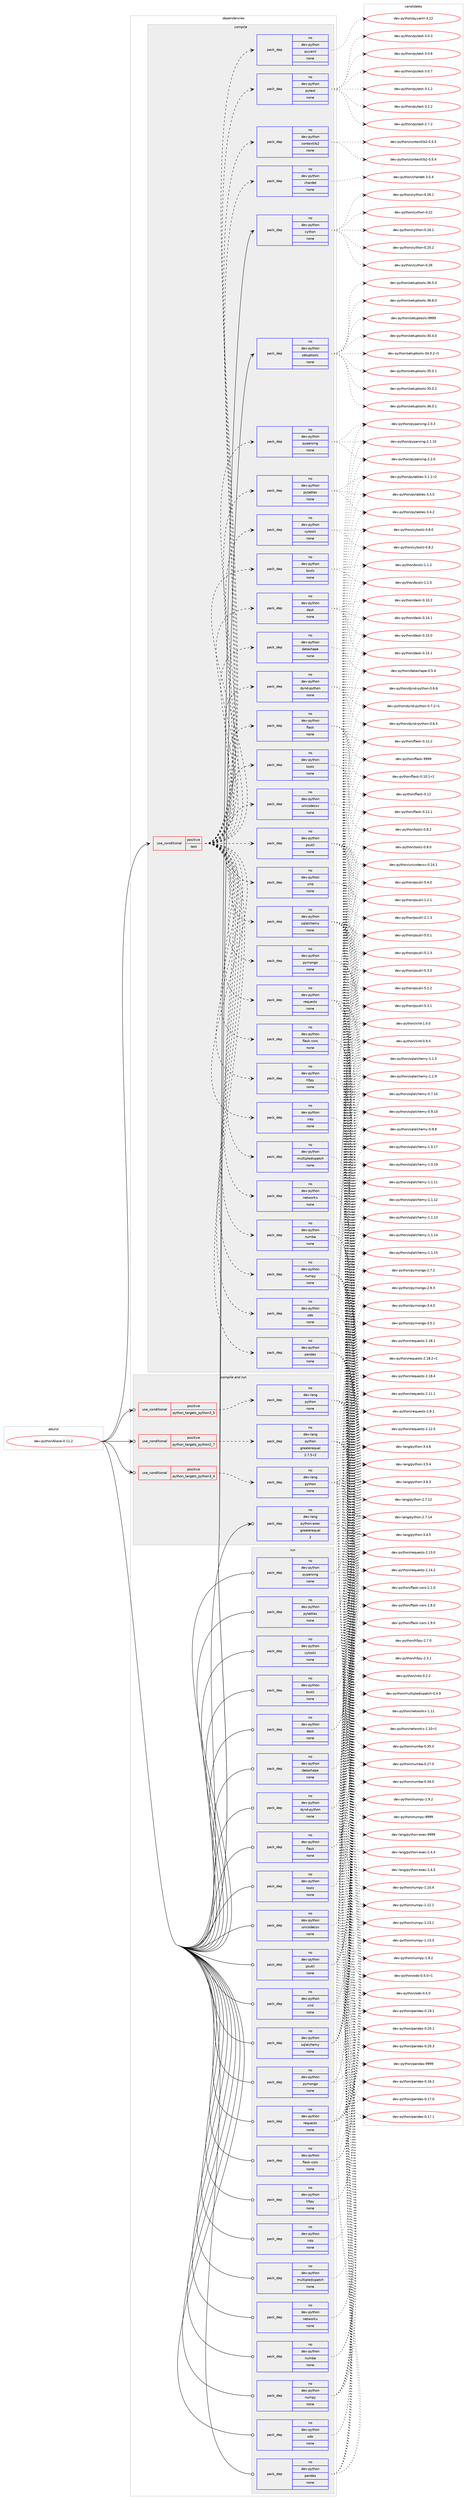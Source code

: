 digraph prolog {

# *************
# Graph options
# *************

newrank=true;
concentrate=true;
compound=true;
graph [rankdir=LR,fontname=Helvetica,fontsize=10,ranksep=1.5];#, ranksep=2.5, nodesep=0.2];
edge  [arrowhead=vee];
node  [fontname=Helvetica,fontsize=10];

# **********
# The ebuild
# **********

subgraph cluster_leftcol {
color=gray;
rank=same;
label=<<i>ebuild</i>>;
id [label="dev-python/blaze-0.11.2", color=red, width=4, href="../dev-python/blaze-0.11.2.svg"];
}

# ****************
# The dependencies
# ****************

subgraph cluster_midcol {
color=gray;
label=<<i>dependencies</i>>;
subgraph cluster_compile {
fillcolor="#eeeeee";
style=filled;
label=<<i>compile</i>>;
subgraph cond30144 {
dependency148791 [label=<<TABLE BORDER="0" CELLBORDER="1" CELLSPACING="0" CELLPADDING="4"><TR><TD ROWSPAN="3" CELLPADDING="10">use_conditional</TD></TR><TR><TD>positive</TD></TR><TR><TD>test</TD></TR></TABLE>>, shape=none, color=red];
subgraph pack114826 {
dependency148792 [label=<<TABLE BORDER="0" CELLBORDER="1" CELLSPACING="0" CELLPADDING="4" WIDTH="220"><TR><TD ROWSPAN="6" CELLPADDING="30">pack_dep</TD></TR><TR><TD WIDTH="110">no</TD></TR><TR><TD>dev-python</TD></TR><TR><TD>bcolz</TD></TR><TR><TD>none</TD></TR><TR><TD></TD></TR></TABLE>>, shape=none, color=blue];
}
dependency148791:e -> dependency148792:w [weight=20,style="dashed",arrowhead="vee"];
subgraph pack114827 {
dependency148793 [label=<<TABLE BORDER="0" CELLBORDER="1" CELLSPACING="0" CELLPADDING="4" WIDTH="220"><TR><TD ROWSPAN="6" CELLPADDING="30">pack_dep</TD></TR><TR><TD WIDTH="110">no</TD></TR><TR><TD>dev-python</TD></TR><TR><TD>cytoolz</TD></TR><TR><TD>none</TD></TR><TR><TD></TD></TR></TABLE>>, shape=none, color=blue];
}
dependency148791:e -> dependency148793:w [weight=20,style="dashed",arrowhead="vee"];
subgraph pack114828 {
dependency148794 [label=<<TABLE BORDER="0" CELLBORDER="1" CELLSPACING="0" CELLPADDING="4" WIDTH="220"><TR><TD ROWSPAN="6" CELLPADDING="30">pack_dep</TD></TR><TR><TD WIDTH="110">no</TD></TR><TR><TD>dev-python</TD></TR><TR><TD>dask</TD></TR><TR><TD>none</TD></TR><TR><TD></TD></TR></TABLE>>, shape=none, color=blue];
}
dependency148791:e -> dependency148794:w [weight=20,style="dashed",arrowhead="vee"];
subgraph pack114829 {
dependency148795 [label=<<TABLE BORDER="0" CELLBORDER="1" CELLSPACING="0" CELLPADDING="4" WIDTH="220"><TR><TD ROWSPAN="6" CELLPADDING="30">pack_dep</TD></TR><TR><TD WIDTH="110">no</TD></TR><TR><TD>dev-python</TD></TR><TR><TD>datashape</TD></TR><TR><TD>none</TD></TR><TR><TD></TD></TR></TABLE>>, shape=none, color=blue];
}
dependency148791:e -> dependency148795:w [weight=20,style="dashed",arrowhead="vee"];
subgraph pack114830 {
dependency148796 [label=<<TABLE BORDER="0" CELLBORDER="1" CELLSPACING="0" CELLPADDING="4" WIDTH="220"><TR><TD ROWSPAN="6" CELLPADDING="30">pack_dep</TD></TR><TR><TD WIDTH="110">no</TD></TR><TR><TD>dev-python</TD></TR><TR><TD>dynd-python</TD></TR><TR><TD>none</TD></TR><TR><TD></TD></TR></TABLE>>, shape=none, color=blue];
}
dependency148791:e -> dependency148796:w [weight=20,style="dashed",arrowhead="vee"];
subgraph pack114831 {
dependency148797 [label=<<TABLE BORDER="0" CELLBORDER="1" CELLSPACING="0" CELLPADDING="4" WIDTH="220"><TR><TD ROWSPAN="6" CELLPADDING="30">pack_dep</TD></TR><TR><TD WIDTH="110">no</TD></TR><TR><TD>dev-python</TD></TR><TR><TD>flask</TD></TR><TR><TD>none</TD></TR><TR><TD></TD></TR></TABLE>>, shape=none, color=blue];
}
dependency148791:e -> dependency148797:w [weight=20,style="dashed",arrowhead="vee"];
subgraph pack114832 {
dependency148798 [label=<<TABLE BORDER="0" CELLBORDER="1" CELLSPACING="0" CELLPADDING="4" WIDTH="220"><TR><TD ROWSPAN="6" CELLPADDING="30">pack_dep</TD></TR><TR><TD WIDTH="110">no</TD></TR><TR><TD>dev-python</TD></TR><TR><TD>flask-cors</TD></TR><TR><TD>none</TD></TR><TR><TD></TD></TR></TABLE>>, shape=none, color=blue];
}
dependency148791:e -> dependency148798:w [weight=20,style="dashed",arrowhead="vee"];
subgraph pack114833 {
dependency148799 [label=<<TABLE BORDER="0" CELLBORDER="1" CELLSPACING="0" CELLPADDING="4" WIDTH="220"><TR><TD ROWSPAN="6" CELLPADDING="30">pack_dep</TD></TR><TR><TD WIDTH="110">no</TD></TR><TR><TD>dev-python</TD></TR><TR><TD>h5py</TD></TR><TR><TD>none</TD></TR><TR><TD></TD></TR></TABLE>>, shape=none, color=blue];
}
dependency148791:e -> dependency148799:w [weight=20,style="dashed",arrowhead="vee"];
subgraph pack114834 {
dependency148800 [label=<<TABLE BORDER="0" CELLBORDER="1" CELLSPACING="0" CELLPADDING="4" WIDTH="220"><TR><TD ROWSPAN="6" CELLPADDING="30">pack_dep</TD></TR><TR><TD WIDTH="110">no</TD></TR><TR><TD>dev-python</TD></TR><TR><TD>into</TD></TR><TR><TD>none</TD></TR><TR><TD></TD></TR></TABLE>>, shape=none, color=blue];
}
dependency148791:e -> dependency148800:w [weight=20,style="dashed",arrowhead="vee"];
subgraph pack114835 {
dependency148801 [label=<<TABLE BORDER="0" CELLBORDER="1" CELLSPACING="0" CELLPADDING="4" WIDTH="220"><TR><TD ROWSPAN="6" CELLPADDING="30">pack_dep</TD></TR><TR><TD WIDTH="110">no</TD></TR><TR><TD>dev-python</TD></TR><TR><TD>multipledispatch</TD></TR><TR><TD>none</TD></TR><TR><TD></TD></TR></TABLE>>, shape=none, color=blue];
}
dependency148791:e -> dependency148801:w [weight=20,style="dashed",arrowhead="vee"];
subgraph pack114836 {
dependency148802 [label=<<TABLE BORDER="0" CELLBORDER="1" CELLSPACING="0" CELLPADDING="4" WIDTH="220"><TR><TD ROWSPAN="6" CELLPADDING="30">pack_dep</TD></TR><TR><TD WIDTH="110">no</TD></TR><TR><TD>dev-python</TD></TR><TR><TD>networkx</TD></TR><TR><TD>none</TD></TR><TR><TD></TD></TR></TABLE>>, shape=none, color=blue];
}
dependency148791:e -> dependency148802:w [weight=20,style="dashed",arrowhead="vee"];
subgraph pack114837 {
dependency148803 [label=<<TABLE BORDER="0" CELLBORDER="1" CELLSPACING="0" CELLPADDING="4" WIDTH="220"><TR><TD ROWSPAN="6" CELLPADDING="30">pack_dep</TD></TR><TR><TD WIDTH="110">no</TD></TR><TR><TD>dev-python</TD></TR><TR><TD>numba</TD></TR><TR><TD>none</TD></TR><TR><TD></TD></TR></TABLE>>, shape=none, color=blue];
}
dependency148791:e -> dependency148803:w [weight=20,style="dashed",arrowhead="vee"];
subgraph pack114838 {
dependency148804 [label=<<TABLE BORDER="0" CELLBORDER="1" CELLSPACING="0" CELLPADDING="4" WIDTH="220"><TR><TD ROWSPAN="6" CELLPADDING="30">pack_dep</TD></TR><TR><TD WIDTH="110">no</TD></TR><TR><TD>dev-python</TD></TR><TR><TD>numpy</TD></TR><TR><TD>none</TD></TR><TR><TD></TD></TR></TABLE>>, shape=none, color=blue];
}
dependency148791:e -> dependency148804:w [weight=20,style="dashed",arrowhead="vee"];
subgraph pack114839 {
dependency148805 [label=<<TABLE BORDER="0" CELLBORDER="1" CELLSPACING="0" CELLPADDING="4" WIDTH="220"><TR><TD ROWSPAN="6" CELLPADDING="30">pack_dep</TD></TR><TR><TD WIDTH="110">no</TD></TR><TR><TD>dev-python</TD></TR><TR><TD>odo</TD></TR><TR><TD>none</TD></TR><TR><TD></TD></TR></TABLE>>, shape=none, color=blue];
}
dependency148791:e -> dependency148805:w [weight=20,style="dashed",arrowhead="vee"];
subgraph pack114840 {
dependency148806 [label=<<TABLE BORDER="0" CELLBORDER="1" CELLSPACING="0" CELLPADDING="4" WIDTH="220"><TR><TD ROWSPAN="6" CELLPADDING="30">pack_dep</TD></TR><TR><TD WIDTH="110">no</TD></TR><TR><TD>dev-python</TD></TR><TR><TD>pandas</TD></TR><TR><TD>none</TD></TR><TR><TD></TD></TR></TABLE>>, shape=none, color=blue];
}
dependency148791:e -> dependency148806:w [weight=20,style="dashed",arrowhead="vee"];
subgraph pack114841 {
dependency148807 [label=<<TABLE BORDER="0" CELLBORDER="1" CELLSPACING="0" CELLPADDING="4" WIDTH="220"><TR><TD ROWSPAN="6" CELLPADDING="30">pack_dep</TD></TR><TR><TD WIDTH="110">no</TD></TR><TR><TD>dev-python</TD></TR><TR><TD>psutil</TD></TR><TR><TD>none</TD></TR><TR><TD></TD></TR></TABLE>>, shape=none, color=blue];
}
dependency148791:e -> dependency148807:w [weight=20,style="dashed",arrowhead="vee"];
subgraph pack114842 {
dependency148808 [label=<<TABLE BORDER="0" CELLBORDER="1" CELLSPACING="0" CELLPADDING="4" WIDTH="220"><TR><TD ROWSPAN="6" CELLPADDING="30">pack_dep</TD></TR><TR><TD WIDTH="110">no</TD></TR><TR><TD>dev-python</TD></TR><TR><TD>pymongo</TD></TR><TR><TD>none</TD></TR><TR><TD></TD></TR></TABLE>>, shape=none, color=blue];
}
dependency148791:e -> dependency148808:w [weight=20,style="dashed",arrowhead="vee"];
subgraph pack114843 {
dependency148809 [label=<<TABLE BORDER="0" CELLBORDER="1" CELLSPACING="0" CELLPADDING="4" WIDTH="220"><TR><TD ROWSPAN="6" CELLPADDING="30">pack_dep</TD></TR><TR><TD WIDTH="110">no</TD></TR><TR><TD>dev-python</TD></TR><TR><TD>pyparsing</TD></TR><TR><TD>none</TD></TR><TR><TD></TD></TR></TABLE>>, shape=none, color=blue];
}
dependency148791:e -> dependency148809:w [weight=20,style="dashed",arrowhead="vee"];
subgraph pack114844 {
dependency148810 [label=<<TABLE BORDER="0" CELLBORDER="1" CELLSPACING="0" CELLPADDING="4" WIDTH="220"><TR><TD ROWSPAN="6" CELLPADDING="30">pack_dep</TD></TR><TR><TD WIDTH="110">no</TD></TR><TR><TD>dev-python</TD></TR><TR><TD>pytables</TD></TR><TR><TD>none</TD></TR><TR><TD></TD></TR></TABLE>>, shape=none, color=blue];
}
dependency148791:e -> dependency148810:w [weight=20,style="dashed",arrowhead="vee"];
subgraph pack114845 {
dependency148811 [label=<<TABLE BORDER="0" CELLBORDER="1" CELLSPACING="0" CELLPADDING="4" WIDTH="220"><TR><TD ROWSPAN="6" CELLPADDING="30">pack_dep</TD></TR><TR><TD WIDTH="110">no</TD></TR><TR><TD>dev-python</TD></TR><TR><TD>requests</TD></TR><TR><TD>none</TD></TR><TR><TD></TD></TR></TABLE>>, shape=none, color=blue];
}
dependency148791:e -> dependency148811:w [weight=20,style="dashed",arrowhead="vee"];
subgraph pack114846 {
dependency148812 [label=<<TABLE BORDER="0" CELLBORDER="1" CELLSPACING="0" CELLPADDING="4" WIDTH="220"><TR><TD ROWSPAN="6" CELLPADDING="30">pack_dep</TD></TR><TR><TD WIDTH="110">no</TD></TR><TR><TD>dev-python</TD></TR><TR><TD>sqlalchemy</TD></TR><TR><TD>none</TD></TR><TR><TD></TD></TR></TABLE>>, shape=none, color=blue];
}
dependency148791:e -> dependency148812:w [weight=20,style="dashed",arrowhead="vee"];
subgraph pack114847 {
dependency148813 [label=<<TABLE BORDER="0" CELLBORDER="1" CELLSPACING="0" CELLPADDING="4" WIDTH="220"><TR><TD ROWSPAN="6" CELLPADDING="30">pack_dep</TD></TR><TR><TD WIDTH="110">no</TD></TR><TR><TD>dev-python</TD></TR><TR><TD>toolz</TD></TR><TR><TD>none</TD></TR><TR><TD></TD></TR></TABLE>>, shape=none, color=blue];
}
dependency148791:e -> dependency148813:w [weight=20,style="dashed",arrowhead="vee"];
subgraph pack114848 {
dependency148814 [label=<<TABLE BORDER="0" CELLBORDER="1" CELLSPACING="0" CELLPADDING="4" WIDTH="220"><TR><TD ROWSPAN="6" CELLPADDING="30">pack_dep</TD></TR><TR><TD WIDTH="110">no</TD></TR><TR><TD>dev-python</TD></TR><TR><TD>unicodecsv</TD></TR><TR><TD>none</TD></TR><TR><TD></TD></TR></TABLE>>, shape=none, color=blue];
}
dependency148791:e -> dependency148814:w [weight=20,style="dashed",arrowhead="vee"];
subgraph pack114849 {
dependency148815 [label=<<TABLE BORDER="0" CELLBORDER="1" CELLSPACING="0" CELLPADDING="4" WIDTH="220"><TR><TD ROWSPAN="6" CELLPADDING="30">pack_dep</TD></TR><TR><TD WIDTH="110">no</TD></TR><TR><TD>dev-python</TD></TR><TR><TD>xlrd</TD></TR><TR><TD>none</TD></TR><TR><TD></TD></TR></TABLE>>, shape=none, color=blue];
}
dependency148791:e -> dependency148815:w [weight=20,style="dashed",arrowhead="vee"];
subgraph pack114850 {
dependency148816 [label=<<TABLE BORDER="0" CELLBORDER="1" CELLSPACING="0" CELLPADDING="4" WIDTH="220"><TR><TD ROWSPAN="6" CELLPADDING="30">pack_dep</TD></TR><TR><TD WIDTH="110">no</TD></TR><TR><TD>dev-python</TD></TR><TR><TD>chardet</TD></TR><TR><TD>none</TD></TR><TR><TD></TD></TR></TABLE>>, shape=none, color=blue];
}
dependency148791:e -> dependency148816:w [weight=20,style="dashed",arrowhead="vee"];
subgraph pack114851 {
dependency148817 [label=<<TABLE BORDER="0" CELLBORDER="1" CELLSPACING="0" CELLPADDING="4" WIDTH="220"><TR><TD ROWSPAN="6" CELLPADDING="30">pack_dep</TD></TR><TR><TD WIDTH="110">no</TD></TR><TR><TD>dev-python</TD></TR><TR><TD>contextlib2</TD></TR><TR><TD>none</TD></TR><TR><TD></TD></TR></TABLE>>, shape=none, color=blue];
}
dependency148791:e -> dependency148817:w [weight=20,style="dashed",arrowhead="vee"];
subgraph pack114852 {
dependency148818 [label=<<TABLE BORDER="0" CELLBORDER="1" CELLSPACING="0" CELLPADDING="4" WIDTH="220"><TR><TD ROWSPAN="6" CELLPADDING="30">pack_dep</TD></TR><TR><TD WIDTH="110">no</TD></TR><TR><TD>dev-python</TD></TR><TR><TD>pytest</TD></TR><TR><TD>none</TD></TR><TR><TD></TD></TR></TABLE>>, shape=none, color=blue];
}
dependency148791:e -> dependency148818:w [weight=20,style="dashed",arrowhead="vee"];
subgraph pack114853 {
dependency148819 [label=<<TABLE BORDER="0" CELLBORDER="1" CELLSPACING="0" CELLPADDING="4" WIDTH="220"><TR><TD ROWSPAN="6" CELLPADDING="30">pack_dep</TD></TR><TR><TD WIDTH="110">no</TD></TR><TR><TD>dev-python</TD></TR><TR><TD>pyyaml</TD></TR><TR><TD>none</TD></TR><TR><TD></TD></TR></TABLE>>, shape=none, color=blue];
}
dependency148791:e -> dependency148819:w [weight=20,style="dashed",arrowhead="vee"];
}
id:e -> dependency148791:w [weight=20,style="solid",arrowhead="vee"];
subgraph pack114854 {
dependency148820 [label=<<TABLE BORDER="0" CELLBORDER="1" CELLSPACING="0" CELLPADDING="4" WIDTH="220"><TR><TD ROWSPAN="6" CELLPADDING="30">pack_dep</TD></TR><TR><TD WIDTH="110">no</TD></TR><TR><TD>dev-python</TD></TR><TR><TD>cython</TD></TR><TR><TD>none</TD></TR><TR><TD></TD></TR></TABLE>>, shape=none, color=blue];
}
id:e -> dependency148820:w [weight=20,style="solid",arrowhead="vee"];
subgraph pack114855 {
dependency148821 [label=<<TABLE BORDER="0" CELLBORDER="1" CELLSPACING="0" CELLPADDING="4" WIDTH="220"><TR><TD ROWSPAN="6" CELLPADDING="30">pack_dep</TD></TR><TR><TD WIDTH="110">no</TD></TR><TR><TD>dev-python</TD></TR><TR><TD>setuptools</TD></TR><TR><TD>none</TD></TR><TR><TD></TD></TR></TABLE>>, shape=none, color=blue];
}
id:e -> dependency148821:w [weight=20,style="solid",arrowhead="vee"];
}
subgraph cluster_compileandrun {
fillcolor="#eeeeee";
style=filled;
label=<<i>compile and run</i>>;
subgraph cond30145 {
dependency148822 [label=<<TABLE BORDER="0" CELLBORDER="1" CELLSPACING="0" CELLPADDING="4"><TR><TD ROWSPAN="3" CELLPADDING="10">use_conditional</TD></TR><TR><TD>positive</TD></TR><TR><TD>python_targets_python2_7</TD></TR></TABLE>>, shape=none, color=red];
subgraph pack114856 {
dependency148823 [label=<<TABLE BORDER="0" CELLBORDER="1" CELLSPACING="0" CELLPADDING="4" WIDTH="220"><TR><TD ROWSPAN="6" CELLPADDING="30">pack_dep</TD></TR><TR><TD WIDTH="110">no</TD></TR><TR><TD>dev-lang</TD></TR><TR><TD>python</TD></TR><TR><TD>greaterequal</TD></TR><TR><TD>2.7.5-r2</TD></TR></TABLE>>, shape=none, color=blue];
}
dependency148822:e -> dependency148823:w [weight=20,style="dashed",arrowhead="vee"];
}
id:e -> dependency148822:w [weight=20,style="solid",arrowhead="odotvee"];
subgraph cond30146 {
dependency148824 [label=<<TABLE BORDER="0" CELLBORDER="1" CELLSPACING="0" CELLPADDING="4"><TR><TD ROWSPAN="3" CELLPADDING="10">use_conditional</TD></TR><TR><TD>positive</TD></TR><TR><TD>python_targets_python3_4</TD></TR></TABLE>>, shape=none, color=red];
subgraph pack114857 {
dependency148825 [label=<<TABLE BORDER="0" CELLBORDER="1" CELLSPACING="0" CELLPADDING="4" WIDTH="220"><TR><TD ROWSPAN="6" CELLPADDING="30">pack_dep</TD></TR><TR><TD WIDTH="110">no</TD></TR><TR><TD>dev-lang</TD></TR><TR><TD>python</TD></TR><TR><TD>none</TD></TR><TR><TD></TD></TR></TABLE>>, shape=none, color=blue];
}
dependency148824:e -> dependency148825:w [weight=20,style="dashed",arrowhead="vee"];
}
id:e -> dependency148824:w [weight=20,style="solid",arrowhead="odotvee"];
subgraph cond30147 {
dependency148826 [label=<<TABLE BORDER="0" CELLBORDER="1" CELLSPACING="0" CELLPADDING="4"><TR><TD ROWSPAN="3" CELLPADDING="10">use_conditional</TD></TR><TR><TD>positive</TD></TR><TR><TD>python_targets_python3_5</TD></TR></TABLE>>, shape=none, color=red];
subgraph pack114858 {
dependency148827 [label=<<TABLE BORDER="0" CELLBORDER="1" CELLSPACING="0" CELLPADDING="4" WIDTH="220"><TR><TD ROWSPAN="6" CELLPADDING="30">pack_dep</TD></TR><TR><TD WIDTH="110">no</TD></TR><TR><TD>dev-lang</TD></TR><TR><TD>python</TD></TR><TR><TD>none</TD></TR><TR><TD></TD></TR></TABLE>>, shape=none, color=blue];
}
dependency148826:e -> dependency148827:w [weight=20,style="dashed",arrowhead="vee"];
}
id:e -> dependency148826:w [weight=20,style="solid",arrowhead="odotvee"];
subgraph pack114859 {
dependency148828 [label=<<TABLE BORDER="0" CELLBORDER="1" CELLSPACING="0" CELLPADDING="4" WIDTH="220"><TR><TD ROWSPAN="6" CELLPADDING="30">pack_dep</TD></TR><TR><TD WIDTH="110">no</TD></TR><TR><TD>dev-lang</TD></TR><TR><TD>python-exec</TD></TR><TR><TD>greaterequal</TD></TR><TR><TD>2</TD></TR></TABLE>>, shape=none, color=blue];
}
id:e -> dependency148828:w [weight=20,style="solid",arrowhead="odotvee"];
}
subgraph cluster_run {
fillcolor="#eeeeee";
style=filled;
label=<<i>run</i>>;
subgraph pack114860 {
dependency148829 [label=<<TABLE BORDER="0" CELLBORDER="1" CELLSPACING="0" CELLPADDING="4" WIDTH="220"><TR><TD ROWSPAN="6" CELLPADDING="30">pack_dep</TD></TR><TR><TD WIDTH="110">no</TD></TR><TR><TD>dev-python</TD></TR><TR><TD>bcolz</TD></TR><TR><TD>none</TD></TR><TR><TD></TD></TR></TABLE>>, shape=none, color=blue];
}
id:e -> dependency148829:w [weight=20,style="solid",arrowhead="odot"];
subgraph pack114861 {
dependency148830 [label=<<TABLE BORDER="0" CELLBORDER="1" CELLSPACING="0" CELLPADDING="4" WIDTH="220"><TR><TD ROWSPAN="6" CELLPADDING="30">pack_dep</TD></TR><TR><TD WIDTH="110">no</TD></TR><TR><TD>dev-python</TD></TR><TR><TD>cytoolz</TD></TR><TR><TD>none</TD></TR><TR><TD></TD></TR></TABLE>>, shape=none, color=blue];
}
id:e -> dependency148830:w [weight=20,style="solid",arrowhead="odot"];
subgraph pack114862 {
dependency148831 [label=<<TABLE BORDER="0" CELLBORDER="1" CELLSPACING="0" CELLPADDING="4" WIDTH="220"><TR><TD ROWSPAN="6" CELLPADDING="30">pack_dep</TD></TR><TR><TD WIDTH="110">no</TD></TR><TR><TD>dev-python</TD></TR><TR><TD>dask</TD></TR><TR><TD>none</TD></TR><TR><TD></TD></TR></TABLE>>, shape=none, color=blue];
}
id:e -> dependency148831:w [weight=20,style="solid",arrowhead="odot"];
subgraph pack114863 {
dependency148832 [label=<<TABLE BORDER="0" CELLBORDER="1" CELLSPACING="0" CELLPADDING="4" WIDTH="220"><TR><TD ROWSPAN="6" CELLPADDING="30">pack_dep</TD></TR><TR><TD WIDTH="110">no</TD></TR><TR><TD>dev-python</TD></TR><TR><TD>datashape</TD></TR><TR><TD>none</TD></TR><TR><TD></TD></TR></TABLE>>, shape=none, color=blue];
}
id:e -> dependency148832:w [weight=20,style="solid",arrowhead="odot"];
subgraph pack114864 {
dependency148833 [label=<<TABLE BORDER="0" CELLBORDER="1" CELLSPACING="0" CELLPADDING="4" WIDTH="220"><TR><TD ROWSPAN="6" CELLPADDING="30">pack_dep</TD></TR><TR><TD WIDTH="110">no</TD></TR><TR><TD>dev-python</TD></TR><TR><TD>dynd-python</TD></TR><TR><TD>none</TD></TR><TR><TD></TD></TR></TABLE>>, shape=none, color=blue];
}
id:e -> dependency148833:w [weight=20,style="solid",arrowhead="odot"];
subgraph pack114865 {
dependency148834 [label=<<TABLE BORDER="0" CELLBORDER="1" CELLSPACING="0" CELLPADDING="4" WIDTH="220"><TR><TD ROWSPAN="6" CELLPADDING="30">pack_dep</TD></TR><TR><TD WIDTH="110">no</TD></TR><TR><TD>dev-python</TD></TR><TR><TD>flask</TD></TR><TR><TD>none</TD></TR><TR><TD></TD></TR></TABLE>>, shape=none, color=blue];
}
id:e -> dependency148834:w [weight=20,style="solid",arrowhead="odot"];
subgraph pack114866 {
dependency148835 [label=<<TABLE BORDER="0" CELLBORDER="1" CELLSPACING="0" CELLPADDING="4" WIDTH="220"><TR><TD ROWSPAN="6" CELLPADDING="30">pack_dep</TD></TR><TR><TD WIDTH="110">no</TD></TR><TR><TD>dev-python</TD></TR><TR><TD>flask-cors</TD></TR><TR><TD>none</TD></TR><TR><TD></TD></TR></TABLE>>, shape=none, color=blue];
}
id:e -> dependency148835:w [weight=20,style="solid",arrowhead="odot"];
subgraph pack114867 {
dependency148836 [label=<<TABLE BORDER="0" CELLBORDER="1" CELLSPACING="0" CELLPADDING="4" WIDTH="220"><TR><TD ROWSPAN="6" CELLPADDING="30">pack_dep</TD></TR><TR><TD WIDTH="110">no</TD></TR><TR><TD>dev-python</TD></TR><TR><TD>h5py</TD></TR><TR><TD>none</TD></TR><TR><TD></TD></TR></TABLE>>, shape=none, color=blue];
}
id:e -> dependency148836:w [weight=20,style="solid",arrowhead="odot"];
subgraph pack114868 {
dependency148837 [label=<<TABLE BORDER="0" CELLBORDER="1" CELLSPACING="0" CELLPADDING="4" WIDTH="220"><TR><TD ROWSPAN="6" CELLPADDING="30">pack_dep</TD></TR><TR><TD WIDTH="110">no</TD></TR><TR><TD>dev-python</TD></TR><TR><TD>into</TD></TR><TR><TD>none</TD></TR><TR><TD></TD></TR></TABLE>>, shape=none, color=blue];
}
id:e -> dependency148837:w [weight=20,style="solid",arrowhead="odot"];
subgraph pack114869 {
dependency148838 [label=<<TABLE BORDER="0" CELLBORDER="1" CELLSPACING="0" CELLPADDING="4" WIDTH="220"><TR><TD ROWSPAN="6" CELLPADDING="30">pack_dep</TD></TR><TR><TD WIDTH="110">no</TD></TR><TR><TD>dev-python</TD></TR><TR><TD>multipledispatch</TD></TR><TR><TD>none</TD></TR><TR><TD></TD></TR></TABLE>>, shape=none, color=blue];
}
id:e -> dependency148838:w [weight=20,style="solid",arrowhead="odot"];
subgraph pack114870 {
dependency148839 [label=<<TABLE BORDER="0" CELLBORDER="1" CELLSPACING="0" CELLPADDING="4" WIDTH="220"><TR><TD ROWSPAN="6" CELLPADDING="30">pack_dep</TD></TR><TR><TD WIDTH="110">no</TD></TR><TR><TD>dev-python</TD></TR><TR><TD>networkx</TD></TR><TR><TD>none</TD></TR><TR><TD></TD></TR></TABLE>>, shape=none, color=blue];
}
id:e -> dependency148839:w [weight=20,style="solid",arrowhead="odot"];
subgraph pack114871 {
dependency148840 [label=<<TABLE BORDER="0" CELLBORDER="1" CELLSPACING="0" CELLPADDING="4" WIDTH="220"><TR><TD ROWSPAN="6" CELLPADDING="30">pack_dep</TD></TR><TR><TD WIDTH="110">no</TD></TR><TR><TD>dev-python</TD></TR><TR><TD>numba</TD></TR><TR><TD>none</TD></TR><TR><TD></TD></TR></TABLE>>, shape=none, color=blue];
}
id:e -> dependency148840:w [weight=20,style="solid",arrowhead="odot"];
subgraph pack114872 {
dependency148841 [label=<<TABLE BORDER="0" CELLBORDER="1" CELLSPACING="0" CELLPADDING="4" WIDTH="220"><TR><TD ROWSPAN="6" CELLPADDING="30">pack_dep</TD></TR><TR><TD WIDTH="110">no</TD></TR><TR><TD>dev-python</TD></TR><TR><TD>numpy</TD></TR><TR><TD>none</TD></TR><TR><TD></TD></TR></TABLE>>, shape=none, color=blue];
}
id:e -> dependency148841:w [weight=20,style="solid",arrowhead="odot"];
subgraph pack114873 {
dependency148842 [label=<<TABLE BORDER="0" CELLBORDER="1" CELLSPACING="0" CELLPADDING="4" WIDTH="220"><TR><TD ROWSPAN="6" CELLPADDING="30">pack_dep</TD></TR><TR><TD WIDTH="110">no</TD></TR><TR><TD>dev-python</TD></TR><TR><TD>odo</TD></TR><TR><TD>none</TD></TR><TR><TD></TD></TR></TABLE>>, shape=none, color=blue];
}
id:e -> dependency148842:w [weight=20,style="solid",arrowhead="odot"];
subgraph pack114874 {
dependency148843 [label=<<TABLE BORDER="0" CELLBORDER="1" CELLSPACING="0" CELLPADDING="4" WIDTH="220"><TR><TD ROWSPAN="6" CELLPADDING="30">pack_dep</TD></TR><TR><TD WIDTH="110">no</TD></TR><TR><TD>dev-python</TD></TR><TR><TD>pandas</TD></TR><TR><TD>none</TD></TR><TR><TD></TD></TR></TABLE>>, shape=none, color=blue];
}
id:e -> dependency148843:w [weight=20,style="solid",arrowhead="odot"];
subgraph pack114875 {
dependency148844 [label=<<TABLE BORDER="0" CELLBORDER="1" CELLSPACING="0" CELLPADDING="4" WIDTH="220"><TR><TD ROWSPAN="6" CELLPADDING="30">pack_dep</TD></TR><TR><TD WIDTH="110">no</TD></TR><TR><TD>dev-python</TD></TR><TR><TD>psutil</TD></TR><TR><TD>none</TD></TR><TR><TD></TD></TR></TABLE>>, shape=none, color=blue];
}
id:e -> dependency148844:w [weight=20,style="solid",arrowhead="odot"];
subgraph pack114876 {
dependency148845 [label=<<TABLE BORDER="0" CELLBORDER="1" CELLSPACING="0" CELLPADDING="4" WIDTH="220"><TR><TD ROWSPAN="6" CELLPADDING="30">pack_dep</TD></TR><TR><TD WIDTH="110">no</TD></TR><TR><TD>dev-python</TD></TR><TR><TD>pymongo</TD></TR><TR><TD>none</TD></TR><TR><TD></TD></TR></TABLE>>, shape=none, color=blue];
}
id:e -> dependency148845:w [weight=20,style="solid",arrowhead="odot"];
subgraph pack114877 {
dependency148846 [label=<<TABLE BORDER="0" CELLBORDER="1" CELLSPACING="0" CELLPADDING="4" WIDTH="220"><TR><TD ROWSPAN="6" CELLPADDING="30">pack_dep</TD></TR><TR><TD WIDTH="110">no</TD></TR><TR><TD>dev-python</TD></TR><TR><TD>pyparsing</TD></TR><TR><TD>none</TD></TR><TR><TD></TD></TR></TABLE>>, shape=none, color=blue];
}
id:e -> dependency148846:w [weight=20,style="solid",arrowhead="odot"];
subgraph pack114878 {
dependency148847 [label=<<TABLE BORDER="0" CELLBORDER="1" CELLSPACING="0" CELLPADDING="4" WIDTH="220"><TR><TD ROWSPAN="6" CELLPADDING="30">pack_dep</TD></TR><TR><TD WIDTH="110">no</TD></TR><TR><TD>dev-python</TD></TR><TR><TD>pytables</TD></TR><TR><TD>none</TD></TR><TR><TD></TD></TR></TABLE>>, shape=none, color=blue];
}
id:e -> dependency148847:w [weight=20,style="solid",arrowhead="odot"];
subgraph pack114879 {
dependency148848 [label=<<TABLE BORDER="0" CELLBORDER="1" CELLSPACING="0" CELLPADDING="4" WIDTH="220"><TR><TD ROWSPAN="6" CELLPADDING="30">pack_dep</TD></TR><TR><TD WIDTH="110">no</TD></TR><TR><TD>dev-python</TD></TR><TR><TD>requests</TD></TR><TR><TD>none</TD></TR><TR><TD></TD></TR></TABLE>>, shape=none, color=blue];
}
id:e -> dependency148848:w [weight=20,style="solid",arrowhead="odot"];
subgraph pack114880 {
dependency148849 [label=<<TABLE BORDER="0" CELLBORDER="1" CELLSPACING="0" CELLPADDING="4" WIDTH="220"><TR><TD ROWSPAN="6" CELLPADDING="30">pack_dep</TD></TR><TR><TD WIDTH="110">no</TD></TR><TR><TD>dev-python</TD></TR><TR><TD>sqlalchemy</TD></TR><TR><TD>none</TD></TR><TR><TD></TD></TR></TABLE>>, shape=none, color=blue];
}
id:e -> dependency148849:w [weight=20,style="solid",arrowhead="odot"];
subgraph pack114881 {
dependency148850 [label=<<TABLE BORDER="0" CELLBORDER="1" CELLSPACING="0" CELLPADDING="4" WIDTH="220"><TR><TD ROWSPAN="6" CELLPADDING="30">pack_dep</TD></TR><TR><TD WIDTH="110">no</TD></TR><TR><TD>dev-python</TD></TR><TR><TD>toolz</TD></TR><TR><TD>none</TD></TR><TR><TD></TD></TR></TABLE>>, shape=none, color=blue];
}
id:e -> dependency148850:w [weight=20,style="solid",arrowhead="odot"];
subgraph pack114882 {
dependency148851 [label=<<TABLE BORDER="0" CELLBORDER="1" CELLSPACING="0" CELLPADDING="4" WIDTH="220"><TR><TD ROWSPAN="6" CELLPADDING="30">pack_dep</TD></TR><TR><TD WIDTH="110">no</TD></TR><TR><TD>dev-python</TD></TR><TR><TD>unicodecsv</TD></TR><TR><TD>none</TD></TR><TR><TD></TD></TR></TABLE>>, shape=none, color=blue];
}
id:e -> dependency148851:w [weight=20,style="solid",arrowhead="odot"];
subgraph pack114883 {
dependency148852 [label=<<TABLE BORDER="0" CELLBORDER="1" CELLSPACING="0" CELLPADDING="4" WIDTH="220"><TR><TD ROWSPAN="6" CELLPADDING="30">pack_dep</TD></TR><TR><TD WIDTH="110">no</TD></TR><TR><TD>dev-python</TD></TR><TR><TD>xlrd</TD></TR><TR><TD>none</TD></TR><TR><TD></TD></TR></TABLE>>, shape=none, color=blue];
}
id:e -> dependency148852:w [weight=20,style="solid",arrowhead="odot"];
}
}

# **************
# The candidates
# **************

subgraph cluster_choices {
rank=same;
color=gray;
label=<<i>candidates</i>>;

subgraph choice114826 {
color=black;
nodesep=1;
choice10010111845112121116104111110479899111108122454946494648 [label="dev-python/bcolz-1.1.0", color=red, width=4,href="../dev-python/bcolz-1.1.0.svg"];
choice10010111845112121116104111110479899111108122454946494650 [label="dev-python/bcolz-1.1.2", color=red, width=4,href="../dev-python/bcolz-1.1.2.svg"];
dependency148792:e -> choice10010111845112121116104111110479899111108122454946494648:w [style=dotted,weight="100"];
dependency148792:e -> choice10010111845112121116104111110479899111108122454946494650:w [style=dotted,weight="100"];
}
subgraph choice114827 {
color=black;
nodesep=1;
choice100101118451121211161041111104799121116111111108122454846564648 [label="dev-python/cytoolz-0.8.0", color=red, width=4,href="../dev-python/cytoolz-0.8.0.svg"];
choice100101118451121211161041111104799121116111111108122454846564650 [label="dev-python/cytoolz-0.8.2", color=red, width=4,href="../dev-python/cytoolz-0.8.2.svg"];
dependency148793:e -> choice100101118451121211161041111104799121116111111108122454846564648:w [style=dotted,weight="100"];
dependency148793:e -> choice100101118451121211161041111104799121116111111108122454846564650:w [style=dotted,weight="100"];
}
subgraph choice114828 {
color=black;
nodesep=1;
choice10010111845112121116104111110471009711510745484649484650 [label="dev-python/dask-0.10.2", color=red, width=4,href="../dev-python/dask-0.10.2.svg"];
choice10010111845112121116104111110471009711510745484649524649 [label="dev-python/dask-0.14.1", color=red, width=4,href="../dev-python/dask-0.14.1.svg"];
choice10010111845112121116104111110471009711510745484649534648 [label="dev-python/dask-0.15.0", color=red, width=4,href="../dev-python/dask-0.15.0.svg"];
choice10010111845112121116104111110471009711510745484649534649 [label="dev-python/dask-0.15.1", color=red, width=4,href="../dev-python/dask-0.15.1.svg"];
dependency148794:e -> choice10010111845112121116104111110471009711510745484649484650:w [style=dotted,weight="100"];
dependency148794:e -> choice10010111845112121116104111110471009711510745484649524649:w [style=dotted,weight="100"];
dependency148794:e -> choice10010111845112121116104111110471009711510745484649534648:w [style=dotted,weight="100"];
dependency148794:e -> choice10010111845112121116104111110471009711510745484649534649:w [style=dotted,weight="100"];
}
subgraph choice114829 {
color=black;
nodesep=1;
choice1001011184511212111610411111047100971169711510497112101454846534652 [label="dev-python/datashape-0.5.4", color=red, width=4,href="../dev-python/datashape-0.5.4.svg"];
dependency148795:e -> choice1001011184511212111610411111047100971169711510497112101454846534652:w [style=dotted,weight="100"];
}
subgraph choice114830 {
color=black;
nodesep=1;
choice100101118451121211161041111104710012111010045112121116104111110454846544653 [label="dev-python/dynd-python-0.6.5", color=red, width=4,href="../dev-python/dynd-python-0.6.5.svg"];
choice100101118451121211161041111104710012111010045112121116104111110454846544654 [label="dev-python/dynd-python-0.6.6", color=red, width=4,href="../dev-python/dynd-python-0.6.6.svg"];
choice1001011184511212111610411111047100121110100451121211161041111104548465546504511449 [label="dev-python/dynd-python-0.7.2-r1", color=red, width=4,href="../dev-python/dynd-python-0.7.2-r1.svg"];
dependency148796:e -> choice100101118451121211161041111104710012111010045112121116104111110454846544653:w [style=dotted,weight="100"];
dependency148796:e -> choice100101118451121211161041111104710012111010045112121116104111110454846544654:w [style=dotted,weight="100"];
dependency148796:e -> choice1001011184511212111610411111047100121110100451121211161041111104548465546504511449:w [style=dotted,weight="100"];
}
subgraph choice114831 {
color=black;
nodesep=1;
choice100101118451121211161041111104710210897115107454846494846494511449 [label="dev-python/flask-0.10.1-r1", color=red, width=4,href="../dev-python/flask-0.10.1-r1.svg"];
choice1001011184511212111610411111047102108971151074548464950 [label="dev-python/flask-0.12", color=red, width=4,href="../dev-python/flask-0.12.svg"];
choice10010111845112121116104111110471021089711510745484649504649 [label="dev-python/flask-0.12.1", color=red, width=4,href="../dev-python/flask-0.12.1.svg"];
choice10010111845112121116104111110471021089711510745484649504650 [label="dev-python/flask-0.12.2", color=red, width=4,href="../dev-python/flask-0.12.2.svg"];
choice1001011184511212111610411111047102108971151074557575757 [label="dev-python/flask-9999", color=red, width=4,href="../dev-python/flask-9999.svg"];
dependency148797:e -> choice100101118451121211161041111104710210897115107454846494846494511449:w [style=dotted,weight="100"];
dependency148797:e -> choice1001011184511212111610411111047102108971151074548464950:w [style=dotted,weight="100"];
dependency148797:e -> choice10010111845112121116104111110471021089711510745484649504649:w [style=dotted,weight="100"];
dependency148797:e -> choice10010111845112121116104111110471021089711510745484649504650:w [style=dotted,weight="100"];
dependency148797:e -> choice1001011184511212111610411111047102108971151074557575757:w [style=dotted,weight="100"];
}
subgraph choice114832 {
color=black;
nodesep=1;
choice1001011184511212111610411111047102108971151074599111114115454946564648 [label="dev-python/flask-cors-1.8.0", color=red, width=4,href="../dev-python/flask-cors-1.8.0.svg"];
choice1001011184511212111610411111047102108971151074599111114115454946574648 [label="dev-python/flask-cors-1.9.0", color=red, width=4,href="../dev-python/flask-cors-1.9.0.svg"];
choice1001011184511212111610411111047102108971151074599111114115455046494648 [label="dev-python/flask-cors-2.1.0", color=red, width=4,href="../dev-python/flask-cors-2.1.0.svg"];
dependency148798:e -> choice1001011184511212111610411111047102108971151074599111114115454946564648:w [style=dotted,weight="100"];
dependency148798:e -> choice1001011184511212111610411111047102108971151074599111114115454946574648:w [style=dotted,weight="100"];
dependency148798:e -> choice1001011184511212111610411111047102108971151074599111114115455046494648:w [style=dotted,weight="100"];
}
subgraph choice114833 {
color=black;
nodesep=1;
choice100101118451121211161041111104710453112121455046514649 [label="dev-python/h5py-2.3.1", color=red, width=4,href="../dev-python/h5py-2.3.1.svg"];
choice100101118451121211161041111104710453112121455046554648 [label="dev-python/h5py-2.7.0", color=red, width=4,href="../dev-python/h5py-2.7.0.svg"];
dependency148799:e -> choice100101118451121211161041111104710453112121455046514649:w [style=dotted,weight="100"];
dependency148799:e -> choice100101118451121211161041111104710453112121455046554648:w [style=dotted,weight="100"];
}
subgraph choice114834 {
color=black;
nodesep=1;
choice1001011184511212111610411111047105110116111454846504650 [label="dev-python/into-0.2.2", color=red, width=4,href="../dev-python/into-0.2.2.svg"];
dependency148800:e -> choice1001011184511212111610411111047105110116111454846504650:w [style=dotted,weight="100"];
}
subgraph choice114835 {
color=black;
nodesep=1;
choice10010111845112121116104111110471091171081161051121081011001051151129711699104454846524657 [label="dev-python/multipledispatch-0.4.9", color=red, width=4,href="../dev-python/multipledispatch-0.4.9.svg"];
dependency148801:e -> choice10010111845112121116104111110471091171081161051121081011001051151129711699104454846524657:w [style=dotted,weight="100"];
}
subgraph choice114836 {
color=black;
nodesep=1;
choice100101118451121211161041111104711010111611911111410712045494649484511449 [label="dev-python/networkx-1.10-r1", color=red, width=4,href="../dev-python/networkx-1.10-r1.svg"];
choice10010111845112121116104111110471101011161191111141071204549464949 [label="dev-python/networkx-1.11", color=red, width=4,href="../dev-python/networkx-1.11.svg"];
dependency148802:e -> choice100101118451121211161041111104711010111611911111410712045494649484511449:w [style=dotted,weight="100"];
dependency148802:e -> choice10010111845112121116104111110471101011161191111141071204549464949:w [style=dotted,weight="100"];
}
subgraph choice114837 {
color=black;
nodesep=1;
choice1001011184511212111610411111047110117109989745484650554648 [label="dev-python/numba-0.27.0", color=red, width=4,href="../dev-python/numba-0.27.0.svg"];
choice1001011184511212111610411111047110117109989745484651524648 [label="dev-python/numba-0.34.0", color=red, width=4,href="../dev-python/numba-0.34.0.svg"];
choice1001011184511212111610411111047110117109989745484651534648 [label="dev-python/numba-0.35.0", color=red, width=4,href="../dev-python/numba-0.35.0.svg"];
dependency148803:e -> choice1001011184511212111610411111047110117109989745484650554648:w [style=dotted,weight="100"];
dependency148803:e -> choice1001011184511212111610411111047110117109989745484651524648:w [style=dotted,weight="100"];
dependency148803:e -> choice1001011184511212111610411111047110117109989745484651534648:w [style=dotted,weight="100"];
}
subgraph choice114838 {
color=black;
nodesep=1;
choice100101118451121211161041111104711011710911212145494649484652 [label="dev-python/numpy-1.10.4", color=red, width=4,href="../dev-python/numpy-1.10.4.svg"];
choice100101118451121211161041111104711011710911212145494649504649 [label="dev-python/numpy-1.12.1", color=red, width=4,href="../dev-python/numpy-1.12.1.svg"];
choice100101118451121211161041111104711011710911212145494649514649 [label="dev-python/numpy-1.13.1", color=red, width=4,href="../dev-python/numpy-1.13.1.svg"];
choice100101118451121211161041111104711011710911212145494649514651 [label="dev-python/numpy-1.13.3", color=red, width=4,href="../dev-python/numpy-1.13.3.svg"];
choice1001011184511212111610411111047110117109112121454946564650 [label="dev-python/numpy-1.8.2", color=red, width=4,href="../dev-python/numpy-1.8.2.svg"];
choice1001011184511212111610411111047110117109112121454946574650 [label="dev-python/numpy-1.9.2", color=red, width=4,href="../dev-python/numpy-1.9.2.svg"];
choice10010111845112121116104111110471101171091121214557575757 [label="dev-python/numpy-9999", color=red, width=4,href="../dev-python/numpy-9999.svg"];
dependency148804:e -> choice100101118451121211161041111104711011710911212145494649484652:w [style=dotted,weight="100"];
dependency148804:e -> choice100101118451121211161041111104711011710911212145494649504649:w [style=dotted,weight="100"];
dependency148804:e -> choice100101118451121211161041111104711011710911212145494649514649:w [style=dotted,weight="100"];
dependency148804:e -> choice100101118451121211161041111104711011710911212145494649514651:w [style=dotted,weight="100"];
dependency148804:e -> choice1001011184511212111610411111047110117109112121454946564650:w [style=dotted,weight="100"];
dependency148804:e -> choice1001011184511212111610411111047110117109112121454946574650:w [style=dotted,weight="100"];
dependency148804:e -> choice10010111845112121116104111110471101171091121214557575757:w [style=dotted,weight="100"];
}
subgraph choice114839 {
color=black;
nodesep=1;
choice1001011184511212111610411111047111100111454846534648 [label="dev-python/odo-0.5.0", color=red, width=4,href="../dev-python/odo-0.5.0.svg"];
choice10010111845112121116104111110471111001114548465346484511449 [label="dev-python/odo-0.5.0-r1", color=red, width=4,href="../dev-python/odo-0.5.0-r1.svg"];
dependency148805:e -> choice1001011184511212111610411111047111100111454846534648:w [style=dotted,weight="100"];
dependency148805:e -> choice10010111845112121116104111110471111001114548465346484511449:w [style=dotted,weight="100"];
}
subgraph choice114840 {
color=black;
nodesep=1;
choice1001011184511212111610411111047112971101009711545484649544650 [label="dev-python/pandas-0.16.2", color=red, width=4,href="../dev-python/pandas-0.16.2.svg"];
choice1001011184511212111610411111047112971101009711545484649554648 [label="dev-python/pandas-0.17.0", color=red, width=4,href="../dev-python/pandas-0.17.0.svg"];
choice1001011184511212111610411111047112971101009711545484649554649 [label="dev-python/pandas-0.17.1", color=red, width=4,href="../dev-python/pandas-0.17.1.svg"];
choice1001011184511212111610411111047112971101009711545484649574649 [label="dev-python/pandas-0.19.1", color=red, width=4,href="../dev-python/pandas-0.19.1.svg"];
choice1001011184511212111610411111047112971101009711545484650484649 [label="dev-python/pandas-0.20.1", color=red, width=4,href="../dev-python/pandas-0.20.1.svg"];
choice1001011184511212111610411111047112971101009711545484650484651 [label="dev-python/pandas-0.20.3", color=red, width=4,href="../dev-python/pandas-0.20.3.svg"];
choice100101118451121211161041111104711297110100971154557575757 [label="dev-python/pandas-9999", color=red, width=4,href="../dev-python/pandas-9999.svg"];
dependency148806:e -> choice1001011184511212111610411111047112971101009711545484649544650:w [style=dotted,weight="100"];
dependency148806:e -> choice1001011184511212111610411111047112971101009711545484649554648:w [style=dotted,weight="100"];
dependency148806:e -> choice1001011184511212111610411111047112971101009711545484649554649:w [style=dotted,weight="100"];
dependency148806:e -> choice1001011184511212111610411111047112971101009711545484649574649:w [style=dotted,weight="100"];
dependency148806:e -> choice1001011184511212111610411111047112971101009711545484650484649:w [style=dotted,weight="100"];
dependency148806:e -> choice1001011184511212111610411111047112971101009711545484650484651:w [style=dotted,weight="100"];
dependency148806:e -> choice100101118451121211161041111104711297110100971154557575757:w [style=dotted,weight="100"];
}
subgraph choice114841 {
color=black;
nodesep=1;
choice1001011184511212111610411111047112115117116105108454946504649 [label="dev-python/psutil-1.2.1", color=red, width=4,href="../dev-python/psutil-1.2.1.svg"];
choice1001011184511212111610411111047112115117116105108455046494651 [label="dev-python/psutil-2.1.3", color=red, width=4,href="../dev-python/psutil-2.1.3.svg"];
choice1001011184511212111610411111047112115117116105108455346484649 [label="dev-python/psutil-5.0.1", color=red, width=4,href="../dev-python/psutil-5.0.1.svg"];
choice1001011184511212111610411111047112115117116105108455346494651 [label="dev-python/psutil-5.1.3", color=red, width=4,href="../dev-python/psutil-5.1.3.svg"];
choice1001011184511212111610411111047112115117116105108455346504650 [label="dev-python/psutil-5.2.2", color=red, width=4,href="../dev-python/psutil-5.2.2.svg"];
choice1001011184511212111610411111047112115117116105108455346514648 [label="dev-python/psutil-5.3.0", color=red, width=4,href="../dev-python/psutil-5.3.0.svg"];
choice1001011184511212111610411111047112115117116105108455346514649 [label="dev-python/psutil-5.3.1", color=red, width=4,href="../dev-python/psutil-5.3.1.svg"];
choice1001011184511212111610411111047112115117116105108455346524648 [label="dev-python/psutil-5.4.0", color=red, width=4,href="../dev-python/psutil-5.4.0.svg"];
dependency148807:e -> choice1001011184511212111610411111047112115117116105108454946504649:w [style=dotted,weight="100"];
dependency148807:e -> choice1001011184511212111610411111047112115117116105108455046494651:w [style=dotted,weight="100"];
dependency148807:e -> choice1001011184511212111610411111047112115117116105108455346484649:w [style=dotted,weight="100"];
dependency148807:e -> choice1001011184511212111610411111047112115117116105108455346494651:w [style=dotted,weight="100"];
dependency148807:e -> choice1001011184511212111610411111047112115117116105108455346504650:w [style=dotted,weight="100"];
dependency148807:e -> choice1001011184511212111610411111047112115117116105108455346514648:w [style=dotted,weight="100"];
dependency148807:e -> choice1001011184511212111610411111047112115117116105108455346514649:w [style=dotted,weight="100"];
dependency148807:e -> choice1001011184511212111610411111047112115117116105108455346524648:w [style=dotted,weight="100"];
}
subgraph choice114842 {
color=black;
nodesep=1;
choice1001011184511212111610411111047112121109111110103111455046554650 [label="dev-python/pymongo-2.7.2", color=red, width=4,href="../dev-python/pymongo-2.7.2.svg"];
choice1001011184511212111610411111047112121109111110103111455046574651 [label="dev-python/pymongo-2.9.3", color=red, width=4,href="../dev-python/pymongo-2.9.3.svg"];
choice1001011184511212111610411111047112121109111110103111455146524648 [label="dev-python/pymongo-3.4.0", color=red, width=4,href="../dev-python/pymongo-3.4.0.svg"];
choice1001011184511212111610411111047112121109111110103111455146534649 [label="dev-python/pymongo-3.5.1", color=red, width=4,href="../dev-python/pymongo-3.5.1.svg"];
dependency148808:e -> choice1001011184511212111610411111047112121109111110103111455046554650:w [style=dotted,weight="100"];
dependency148808:e -> choice1001011184511212111610411111047112121109111110103111455046574651:w [style=dotted,weight="100"];
dependency148808:e -> choice1001011184511212111610411111047112121109111110103111455146524648:w [style=dotted,weight="100"];
dependency148808:e -> choice1001011184511212111610411111047112121109111110103111455146534649:w [style=dotted,weight="100"];
}
subgraph choice114843 {
color=black;
nodesep=1;
choice100101118451121211161041111104711212111297114115105110103455046484651 [label="dev-python/pyparsing-2.0.3", color=red, width=4,href="../dev-python/pyparsing-2.0.3.svg"];
choice10010111845112121116104111110471121211129711411510511010345504649464948 [label="dev-python/pyparsing-2.1.10", color=red, width=4,href="../dev-python/pyparsing-2.1.10.svg"];
choice100101118451121211161041111104711212111297114115105110103455046504648 [label="dev-python/pyparsing-2.2.0", color=red, width=4,href="../dev-python/pyparsing-2.2.0.svg"];
dependency148809:e -> choice100101118451121211161041111104711212111297114115105110103455046484651:w [style=dotted,weight="100"];
dependency148809:e -> choice10010111845112121116104111110471121211129711411510511010345504649464948:w [style=dotted,weight="100"];
dependency148809:e -> choice100101118451121211161041111104711212111297114115105110103455046504648:w [style=dotted,weight="100"];
}
subgraph choice114844 {
color=black;
nodesep=1;
choice100101118451121211161041111104711212111697981081011154551464946494511450 [label="dev-python/pytables-3.1.1-r2", color=red, width=4,href="../dev-python/pytables-3.1.1-r2.svg"];
choice10010111845112121116104111110471121211169798108101115455146514648 [label="dev-python/pytables-3.3.0", color=red, width=4,href="../dev-python/pytables-3.3.0.svg"];
choice10010111845112121116104111110471121211169798108101115455146524650 [label="dev-python/pytables-3.4.2", color=red, width=4,href="../dev-python/pytables-3.4.2.svg"];
dependency148810:e -> choice100101118451121211161041111104711212111697981081011154551464946494511450:w [style=dotted,weight="100"];
dependency148810:e -> choice10010111845112121116104111110471121211169798108101115455146514648:w [style=dotted,weight="100"];
dependency148810:e -> choice10010111845112121116104111110471121211169798108101115455146524650:w [style=dotted,weight="100"];
}
subgraph choice114845 {
color=black;
nodesep=1;
choice100101118451121211161041111104711410111311710111511611545504649494649 [label="dev-python/requests-2.11.1", color=red, width=4,href="../dev-python/requests-2.11.1.svg"];
choice100101118451121211161041111104711410111311710111511611545504649504653 [label="dev-python/requests-2.12.5", color=red, width=4,href="../dev-python/requests-2.12.5.svg"];
choice100101118451121211161041111104711410111311710111511611545504649514648 [label="dev-python/requests-2.13.0", color=red, width=4,href="../dev-python/requests-2.13.0.svg"];
choice100101118451121211161041111104711410111311710111511611545504649524650 [label="dev-python/requests-2.14.2", color=red, width=4,href="../dev-python/requests-2.14.2.svg"];
choice100101118451121211161041111104711410111311710111511611545504649564649 [label="dev-python/requests-2.18.1", color=red, width=4,href="../dev-python/requests-2.18.1.svg"];
choice1001011184511212111610411111047114101113117101115116115455046495646504511449 [label="dev-python/requests-2.18.2-r1", color=red, width=4,href="../dev-python/requests-2.18.2-r1.svg"];
choice100101118451121211161041111104711410111311710111511611545504649564652 [label="dev-python/requests-2.18.4", color=red, width=4,href="../dev-python/requests-2.18.4.svg"];
choice1001011184511212111610411111047114101113117101115116115455046564649 [label="dev-python/requests-2.8.1", color=red, width=4,href="../dev-python/requests-2.8.1.svg"];
dependency148811:e -> choice100101118451121211161041111104711410111311710111511611545504649494649:w [style=dotted,weight="100"];
dependency148811:e -> choice100101118451121211161041111104711410111311710111511611545504649504653:w [style=dotted,weight="100"];
dependency148811:e -> choice100101118451121211161041111104711410111311710111511611545504649514648:w [style=dotted,weight="100"];
dependency148811:e -> choice100101118451121211161041111104711410111311710111511611545504649524650:w [style=dotted,weight="100"];
dependency148811:e -> choice100101118451121211161041111104711410111311710111511611545504649564649:w [style=dotted,weight="100"];
dependency148811:e -> choice1001011184511212111610411111047114101113117101115116115455046495646504511449:w [style=dotted,weight="100"];
dependency148811:e -> choice100101118451121211161041111104711410111311710111511611545504649564652:w [style=dotted,weight="100"];
dependency148811:e -> choice1001011184511212111610411111047114101113117101115116115455046564649:w [style=dotted,weight="100"];
}
subgraph choice114846 {
color=black;
nodesep=1;
choice1001011184511212111610411111047115113108971089910410110912145484655464948 [label="dev-python/sqlalchemy-0.7.10", color=red, width=4,href="../dev-python/sqlalchemy-0.7.10.svg"];
choice1001011184511212111610411111047115113108971089910410110912145484657464948 [label="dev-python/sqlalchemy-0.9.10", color=red, width=4,href="../dev-python/sqlalchemy-0.9.10.svg"];
choice10010111845112121116104111110471151131089710899104101109121454846574656 [label="dev-python/sqlalchemy-0.9.8", color=red, width=4,href="../dev-python/sqlalchemy-0.9.8.svg"];
choice1001011184511212111610411111047115113108971089910410110912145494648464955 [label="dev-python/sqlalchemy-1.0.17", color=red, width=4,href="../dev-python/sqlalchemy-1.0.17.svg"];
choice1001011184511212111610411111047115113108971089910410110912145494648464957 [label="dev-python/sqlalchemy-1.0.19", color=red, width=4,href="../dev-python/sqlalchemy-1.0.19.svg"];
choice1001011184511212111610411111047115113108971089910410110912145494649464949 [label="dev-python/sqlalchemy-1.1.11", color=red, width=4,href="../dev-python/sqlalchemy-1.1.11.svg"];
choice1001011184511212111610411111047115113108971089910410110912145494649464950 [label="dev-python/sqlalchemy-1.1.12", color=red, width=4,href="../dev-python/sqlalchemy-1.1.12.svg"];
choice1001011184511212111610411111047115113108971089910410110912145494649464951 [label="dev-python/sqlalchemy-1.1.13", color=red, width=4,href="../dev-python/sqlalchemy-1.1.13.svg"];
choice1001011184511212111610411111047115113108971089910410110912145494649464952 [label="dev-python/sqlalchemy-1.1.14", color=red, width=4,href="../dev-python/sqlalchemy-1.1.14.svg"];
choice1001011184511212111610411111047115113108971089910410110912145494649464953 [label="dev-python/sqlalchemy-1.1.15", color=red, width=4,href="../dev-python/sqlalchemy-1.1.15.svg"];
choice10010111845112121116104111110471151131089710899104101109121454946494653 [label="dev-python/sqlalchemy-1.1.5", color=red, width=4,href="../dev-python/sqlalchemy-1.1.5.svg"];
choice10010111845112121116104111110471151131089710899104101109121454946494657 [label="dev-python/sqlalchemy-1.1.9", color=red, width=4,href="../dev-python/sqlalchemy-1.1.9.svg"];
dependency148812:e -> choice1001011184511212111610411111047115113108971089910410110912145484655464948:w [style=dotted,weight="100"];
dependency148812:e -> choice1001011184511212111610411111047115113108971089910410110912145484657464948:w [style=dotted,weight="100"];
dependency148812:e -> choice10010111845112121116104111110471151131089710899104101109121454846574656:w [style=dotted,weight="100"];
dependency148812:e -> choice1001011184511212111610411111047115113108971089910410110912145494648464955:w [style=dotted,weight="100"];
dependency148812:e -> choice1001011184511212111610411111047115113108971089910410110912145494648464957:w [style=dotted,weight="100"];
dependency148812:e -> choice1001011184511212111610411111047115113108971089910410110912145494649464949:w [style=dotted,weight="100"];
dependency148812:e -> choice1001011184511212111610411111047115113108971089910410110912145494649464950:w [style=dotted,weight="100"];
dependency148812:e -> choice1001011184511212111610411111047115113108971089910410110912145494649464951:w [style=dotted,weight="100"];
dependency148812:e -> choice1001011184511212111610411111047115113108971089910410110912145494649464952:w [style=dotted,weight="100"];
dependency148812:e -> choice1001011184511212111610411111047115113108971089910410110912145494649464953:w [style=dotted,weight="100"];
dependency148812:e -> choice10010111845112121116104111110471151131089710899104101109121454946494653:w [style=dotted,weight="100"];
dependency148812:e -> choice10010111845112121116104111110471151131089710899104101109121454946494657:w [style=dotted,weight="100"];
}
subgraph choice114847 {
color=black;
nodesep=1;
choice1001011184511212111610411111047116111111108122454846564648 [label="dev-python/toolz-0.8.0", color=red, width=4,href="../dev-python/toolz-0.8.0.svg"];
choice1001011184511212111610411111047116111111108122454846564650 [label="dev-python/toolz-0.8.2", color=red, width=4,href="../dev-python/toolz-0.8.2.svg"];
dependency148813:e -> choice1001011184511212111610411111047116111111108122454846564648:w [style=dotted,weight="100"];
dependency148813:e -> choice1001011184511212111610411111047116111111108122454846564650:w [style=dotted,weight="100"];
}
subgraph choice114848 {
color=black;
nodesep=1;
choice1001011184511212111610411111047117110105991111001019911511845484649524649 [label="dev-python/unicodecsv-0.14.1", color=red, width=4,href="../dev-python/unicodecsv-0.14.1.svg"];
dependency148814:e -> choice1001011184511212111610411111047117110105991111001019911511845484649524649:w [style=dotted,weight="100"];
}
subgraph choice114849 {
color=black;
nodesep=1;
choice1001011184511212111610411111047120108114100454846574652 [label="dev-python/xlrd-0.9.4", color=red, width=4,href="../dev-python/xlrd-0.9.4.svg"];
choice1001011184511212111610411111047120108114100454946484648 [label="dev-python/xlrd-1.0.0", color=red, width=4,href="../dev-python/xlrd-1.0.0.svg"];
dependency148815:e -> choice1001011184511212111610411111047120108114100454846574652:w [style=dotted,weight="100"];
dependency148815:e -> choice1001011184511212111610411111047120108114100454946484648:w [style=dotted,weight="100"];
}
subgraph choice114850 {
color=black;
nodesep=1;
choice10010111845112121116104111110479910497114100101116455146484652 [label="dev-python/chardet-3.0.4", color=red, width=4,href="../dev-python/chardet-3.0.4.svg"];
dependency148816:e -> choice10010111845112121116104111110479910497114100101116455146484652:w [style=dotted,weight="100"];
}
subgraph choice114851 {
color=black;
nodesep=1;
choice1001011184511212111610411111047991111101161011201161081059850454846534652 [label="dev-python/contextlib2-0.5.4", color=red, width=4,href="../dev-python/contextlib2-0.5.4.svg"];
choice1001011184511212111610411111047991111101161011201161081059850454846534653 [label="dev-python/contextlib2-0.5.5", color=red, width=4,href="../dev-python/contextlib2-0.5.5.svg"];
dependency148817:e -> choice1001011184511212111610411111047991111101161011201161081059850454846534652:w [style=dotted,weight="100"];
dependency148817:e -> choice1001011184511212111610411111047991111101161011201161081059850454846534653:w [style=dotted,weight="100"];
}
subgraph choice114852 {
color=black;
nodesep=1;
choice1001011184511212111610411111047112121116101115116455046554650 [label="dev-python/pytest-2.7.2", color=red, width=4,href="../dev-python/pytest-2.7.2.svg"];
choice1001011184511212111610411111047112121116101115116455146484651 [label="dev-python/pytest-3.0.3", color=red, width=4,href="../dev-python/pytest-3.0.3.svg"];
choice1001011184511212111610411111047112121116101115116455146484654 [label="dev-python/pytest-3.0.6", color=red, width=4,href="../dev-python/pytest-3.0.6.svg"];
choice1001011184511212111610411111047112121116101115116455146484655 [label="dev-python/pytest-3.0.7", color=red, width=4,href="../dev-python/pytest-3.0.7.svg"];
choice1001011184511212111610411111047112121116101115116455146494650 [label="dev-python/pytest-3.1.2", color=red, width=4,href="../dev-python/pytest-3.1.2.svg"];
choice1001011184511212111610411111047112121116101115116455146504650 [label="dev-python/pytest-3.2.2", color=red, width=4,href="../dev-python/pytest-3.2.2.svg"];
dependency148818:e -> choice1001011184511212111610411111047112121116101115116455046554650:w [style=dotted,weight="100"];
dependency148818:e -> choice1001011184511212111610411111047112121116101115116455146484651:w [style=dotted,weight="100"];
dependency148818:e -> choice1001011184511212111610411111047112121116101115116455146484654:w [style=dotted,weight="100"];
dependency148818:e -> choice1001011184511212111610411111047112121116101115116455146484655:w [style=dotted,weight="100"];
dependency148818:e -> choice1001011184511212111610411111047112121116101115116455146494650:w [style=dotted,weight="100"];
dependency148818:e -> choice1001011184511212111610411111047112121116101115116455146504650:w [style=dotted,weight="100"];
}
subgraph choice114853 {
color=black;
nodesep=1;
choice1001011184511212111610411111047112121121971091084551464950 [label="dev-python/pyyaml-3.12", color=red, width=4,href="../dev-python/pyyaml-3.12.svg"];
dependency148819:e -> choice1001011184511212111610411111047112121121971091084551464950:w [style=dotted,weight="100"];
}
subgraph choice114854 {
color=black;
nodesep=1;
choice1001011184511212111610411111047991211161041111104548465050 [label="dev-python/cython-0.22", color=red, width=4,href="../dev-python/cython-0.22.svg"];
choice10010111845112121116104111110479912111610411111045484650524649 [label="dev-python/cython-0.24.1", color=red, width=4,href="../dev-python/cython-0.24.1.svg"];
choice10010111845112121116104111110479912111610411111045484650534650 [label="dev-python/cython-0.25.2", color=red, width=4,href="../dev-python/cython-0.25.2.svg"];
choice1001011184511212111610411111047991211161041111104548465054 [label="dev-python/cython-0.26", color=red, width=4,href="../dev-python/cython-0.26.svg"];
choice10010111845112121116104111110479912111610411111045484650544649 [label="dev-python/cython-0.26.1", color=red, width=4,href="../dev-python/cython-0.26.1.svg"];
dependency148820:e -> choice1001011184511212111610411111047991211161041111104548465050:w [style=dotted,weight="100"];
dependency148820:e -> choice10010111845112121116104111110479912111610411111045484650524649:w [style=dotted,weight="100"];
dependency148820:e -> choice10010111845112121116104111110479912111610411111045484650534650:w [style=dotted,weight="100"];
dependency148820:e -> choice1001011184511212111610411111047991211161041111104548465054:w [style=dotted,weight="100"];
dependency148820:e -> choice10010111845112121116104111110479912111610411111045484650544649:w [style=dotted,weight="100"];
}
subgraph choice114855 {
color=black;
nodesep=1;
choice100101118451121211161041111104711510111611711211611111110811545514846524648 [label="dev-python/setuptools-30.4.0", color=red, width=4,href="../dev-python/setuptools-30.4.0.svg"];
choice1001011184511212111610411111047115101116117112116111111108115455152464846504511449 [label="dev-python/setuptools-34.0.2-r1", color=red, width=4,href="../dev-python/setuptools-34.0.2-r1.svg"];
choice100101118451121211161041111104711510111611711211611111110811545515346484649 [label="dev-python/setuptools-35.0.1", color=red, width=4,href="../dev-python/setuptools-35.0.1.svg"];
choice100101118451121211161041111104711510111611711211611111110811545515346484650 [label="dev-python/setuptools-35.0.2", color=red, width=4,href="../dev-python/setuptools-35.0.2.svg"];
choice100101118451121211161041111104711510111611711211611111110811545515446484649 [label="dev-python/setuptools-36.0.1", color=red, width=4,href="../dev-python/setuptools-36.0.1.svg"];
choice100101118451121211161041111104711510111611711211611111110811545515446534648 [label="dev-python/setuptools-36.5.0", color=red, width=4,href="../dev-python/setuptools-36.5.0.svg"];
choice100101118451121211161041111104711510111611711211611111110811545515446544648 [label="dev-python/setuptools-36.6.0", color=red, width=4,href="../dev-python/setuptools-36.6.0.svg"];
choice10010111845112121116104111110471151011161171121161111111081154557575757 [label="dev-python/setuptools-9999", color=red, width=4,href="../dev-python/setuptools-9999.svg"];
dependency148821:e -> choice100101118451121211161041111104711510111611711211611111110811545514846524648:w [style=dotted,weight="100"];
dependency148821:e -> choice1001011184511212111610411111047115101116117112116111111108115455152464846504511449:w [style=dotted,weight="100"];
dependency148821:e -> choice100101118451121211161041111104711510111611711211611111110811545515346484649:w [style=dotted,weight="100"];
dependency148821:e -> choice100101118451121211161041111104711510111611711211611111110811545515346484650:w [style=dotted,weight="100"];
dependency148821:e -> choice100101118451121211161041111104711510111611711211611111110811545515446484649:w [style=dotted,weight="100"];
dependency148821:e -> choice100101118451121211161041111104711510111611711211611111110811545515446534648:w [style=dotted,weight="100"];
dependency148821:e -> choice100101118451121211161041111104711510111611711211611111110811545515446544648:w [style=dotted,weight="100"];
dependency148821:e -> choice10010111845112121116104111110471151011161171121161111111081154557575757:w [style=dotted,weight="100"];
}
subgraph choice114856 {
color=black;
nodesep=1;
choice10010111845108971101034711212111610411111045504655464950 [label="dev-lang/python-2.7.12", color=red, width=4,href="../dev-lang/python-2.7.12.svg"];
choice10010111845108971101034711212111610411111045504655464952 [label="dev-lang/python-2.7.14", color=red, width=4,href="../dev-lang/python-2.7.14.svg"];
choice100101118451089711010347112121116104111110455146524653 [label="dev-lang/python-3.4.5", color=red, width=4,href="../dev-lang/python-3.4.5.svg"];
choice100101118451089711010347112121116104111110455146524654 [label="dev-lang/python-3.4.6", color=red, width=4,href="../dev-lang/python-3.4.6.svg"];
choice100101118451089711010347112121116104111110455146534652 [label="dev-lang/python-3.5.4", color=red, width=4,href="../dev-lang/python-3.5.4.svg"];
choice100101118451089711010347112121116104111110455146544651 [label="dev-lang/python-3.6.3", color=red, width=4,href="../dev-lang/python-3.6.3.svg"];
dependency148823:e -> choice10010111845108971101034711212111610411111045504655464950:w [style=dotted,weight="100"];
dependency148823:e -> choice10010111845108971101034711212111610411111045504655464952:w [style=dotted,weight="100"];
dependency148823:e -> choice100101118451089711010347112121116104111110455146524653:w [style=dotted,weight="100"];
dependency148823:e -> choice100101118451089711010347112121116104111110455146524654:w [style=dotted,weight="100"];
dependency148823:e -> choice100101118451089711010347112121116104111110455146534652:w [style=dotted,weight="100"];
dependency148823:e -> choice100101118451089711010347112121116104111110455146544651:w [style=dotted,weight="100"];
}
subgraph choice114857 {
color=black;
nodesep=1;
choice10010111845108971101034711212111610411111045504655464950 [label="dev-lang/python-2.7.12", color=red, width=4,href="../dev-lang/python-2.7.12.svg"];
choice10010111845108971101034711212111610411111045504655464952 [label="dev-lang/python-2.7.14", color=red, width=4,href="../dev-lang/python-2.7.14.svg"];
choice100101118451089711010347112121116104111110455146524653 [label="dev-lang/python-3.4.5", color=red, width=4,href="../dev-lang/python-3.4.5.svg"];
choice100101118451089711010347112121116104111110455146524654 [label="dev-lang/python-3.4.6", color=red, width=4,href="../dev-lang/python-3.4.6.svg"];
choice100101118451089711010347112121116104111110455146534652 [label="dev-lang/python-3.5.4", color=red, width=4,href="../dev-lang/python-3.5.4.svg"];
choice100101118451089711010347112121116104111110455146544651 [label="dev-lang/python-3.6.3", color=red, width=4,href="../dev-lang/python-3.6.3.svg"];
dependency148825:e -> choice10010111845108971101034711212111610411111045504655464950:w [style=dotted,weight="100"];
dependency148825:e -> choice10010111845108971101034711212111610411111045504655464952:w [style=dotted,weight="100"];
dependency148825:e -> choice100101118451089711010347112121116104111110455146524653:w [style=dotted,weight="100"];
dependency148825:e -> choice100101118451089711010347112121116104111110455146524654:w [style=dotted,weight="100"];
dependency148825:e -> choice100101118451089711010347112121116104111110455146534652:w [style=dotted,weight="100"];
dependency148825:e -> choice100101118451089711010347112121116104111110455146544651:w [style=dotted,weight="100"];
}
subgraph choice114858 {
color=black;
nodesep=1;
choice10010111845108971101034711212111610411111045504655464950 [label="dev-lang/python-2.7.12", color=red, width=4,href="../dev-lang/python-2.7.12.svg"];
choice10010111845108971101034711212111610411111045504655464952 [label="dev-lang/python-2.7.14", color=red, width=4,href="../dev-lang/python-2.7.14.svg"];
choice100101118451089711010347112121116104111110455146524653 [label="dev-lang/python-3.4.5", color=red, width=4,href="../dev-lang/python-3.4.5.svg"];
choice100101118451089711010347112121116104111110455146524654 [label="dev-lang/python-3.4.6", color=red, width=4,href="../dev-lang/python-3.4.6.svg"];
choice100101118451089711010347112121116104111110455146534652 [label="dev-lang/python-3.5.4", color=red, width=4,href="../dev-lang/python-3.5.4.svg"];
choice100101118451089711010347112121116104111110455146544651 [label="dev-lang/python-3.6.3", color=red, width=4,href="../dev-lang/python-3.6.3.svg"];
dependency148827:e -> choice10010111845108971101034711212111610411111045504655464950:w [style=dotted,weight="100"];
dependency148827:e -> choice10010111845108971101034711212111610411111045504655464952:w [style=dotted,weight="100"];
dependency148827:e -> choice100101118451089711010347112121116104111110455146524653:w [style=dotted,weight="100"];
dependency148827:e -> choice100101118451089711010347112121116104111110455146524654:w [style=dotted,weight="100"];
dependency148827:e -> choice100101118451089711010347112121116104111110455146534652:w [style=dotted,weight="100"];
dependency148827:e -> choice100101118451089711010347112121116104111110455146544651:w [style=dotted,weight="100"];
}
subgraph choice114859 {
color=black;
nodesep=1;
choice1001011184510897110103471121211161041111104510112010199455046524652 [label="dev-lang/python-exec-2.4.4", color=red, width=4,href="../dev-lang/python-exec-2.4.4.svg"];
choice1001011184510897110103471121211161041111104510112010199455046524653 [label="dev-lang/python-exec-2.4.5", color=red, width=4,href="../dev-lang/python-exec-2.4.5.svg"];
choice10010111845108971101034711212111610411111045101120101994557575757 [label="dev-lang/python-exec-9999", color=red, width=4,href="../dev-lang/python-exec-9999.svg"];
dependency148828:e -> choice1001011184510897110103471121211161041111104510112010199455046524652:w [style=dotted,weight="100"];
dependency148828:e -> choice1001011184510897110103471121211161041111104510112010199455046524653:w [style=dotted,weight="100"];
dependency148828:e -> choice10010111845108971101034711212111610411111045101120101994557575757:w [style=dotted,weight="100"];
}
subgraph choice114860 {
color=black;
nodesep=1;
choice10010111845112121116104111110479899111108122454946494648 [label="dev-python/bcolz-1.1.0", color=red, width=4,href="../dev-python/bcolz-1.1.0.svg"];
choice10010111845112121116104111110479899111108122454946494650 [label="dev-python/bcolz-1.1.2", color=red, width=4,href="../dev-python/bcolz-1.1.2.svg"];
dependency148829:e -> choice10010111845112121116104111110479899111108122454946494648:w [style=dotted,weight="100"];
dependency148829:e -> choice10010111845112121116104111110479899111108122454946494650:w [style=dotted,weight="100"];
}
subgraph choice114861 {
color=black;
nodesep=1;
choice100101118451121211161041111104799121116111111108122454846564648 [label="dev-python/cytoolz-0.8.0", color=red, width=4,href="../dev-python/cytoolz-0.8.0.svg"];
choice100101118451121211161041111104799121116111111108122454846564650 [label="dev-python/cytoolz-0.8.2", color=red, width=4,href="../dev-python/cytoolz-0.8.2.svg"];
dependency148830:e -> choice100101118451121211161041111104799121116111111108122454846564648:w [style=dotted,weight="100"];
dependency148830:e -> choice100101118451121211161041111104799121116111111108122454846564650:w [style=dotted,weight="100"];
}
subgraph choice114862 {
color=black;
nodesep=1;
choice10010111845112121116104111110471009711510745484649484650 [label="dev-python/dask-0.10.2", color=red, width=4,href="../dev-python/dask-0.10.2.svg"];
choice10010111845112121116104111110471009711510745484649524649 [label="dev-python/dask-0.14.1", color=red, width=4,href="../dev-python/dask-0.14.1.svg"];
choice10010111845112121116104111110471009711510745484649534648 [label="dev-python/dask-0.15.0", color=red, width=4,href="../dev-python/dask-0.15.0.svg"];
choice10010111845112121116104111110471009711510745484649534649 [label="dev-python/dask-0.15.1", color=red, width=4,href="../dev-python/dask-0.15.1.svg"];
dependency148831:e -> choice10010111845112121116104111110471009711510745484649484650:w [style=dotted,weight="100"];
dependency148831:e -> choice10010111845112121116104111110471009711510745484649524649:w [style=dotted,weight="100"];
dependency148831:e -> choice10010111845112121116104111110471009711510745484649534648:w [style=dotted,weight="100"];
dependency148831:e -> choice10010111845112121116104111110471009711510745484649534649:w [style=dotted,weight="100"];
}
subgraph choice114863 {
color=black;
nodesep=1;
choice1001011184511212111610411111047100971169711510497112101454846534652 [label="dev-python/datashape-0.5.4", color=red, width=4,href="../dev-python/datashape-0.5.4.svg"];
dependency148832:e -> choice1001011184511212111610411111047100971169711510497112101454846534652:w [style=dotted,weight="100"];
}
subgraph choice114864 {
color=black;
nodesep=1;
choice100101118451121211161041111104710012111010045112121116104111110454846544653 [label="dev-python/dynd-python-0.6.5", color=red, width=4,href="../dev-python/dynd-python-0.6.5.svg"];
choice100101118451121211161041111104710012111010045112121116104111110454846544654 [label="dev-python/dynd-python-0.6.6", color=red, width=4,href="../dev-python/dynd-python-0.6.6.svg"];
choice1001011184511212111610411111047100121110100451121211161041111104548465546504511449 [label="dev-python/dynd-python-0.7.2-r1", color=red, width=4,href="../dev-python/dynd-python-0.7.2-r1.svg"];
dependency148833:e -> choice100101118451121211161041111104710012111010045112121116104111110454846544653:w [style=dotted,weight="100"];
dependency148833:e -> choice100101118451121211161041111104710012111010045112121116104111110454846544654:w [style=dotted,weight="100"];
dependency148833:e -> choice1001011184511212111610411111047100121110100451121211161041111104548465546504511449:w [style=dotted,weight="100"];
}
subgraph choice114865 {
color=black;
nodesep=1;
choice100101118451121211161041111104710210897115107454846494846494511449 [label="dev-python/flask-0.10.1-r1", color=red, width=4,href="../dev-python/flask-0.10.1-r1.svg"];
choice1001011184511212111610411111047102108971151074548464950 [label="dev-python/flask-0.12", color=red, width=4,href="../dev-python/flask-0.12.svg"];
choice10010111845112121116104111110471021089711510745484649504649 [label="dev-python/flask-0.12.1", color=red, width=4,href="../dev-python/flask-0.12.1.svg"];
choice10010111845112121116104111110471021089711510745484649504650 [label="dev-python/flask-0.12.2", color=red, width=4,href="../dev-python/flask-0.12.2.svg"];
choice1001011184511212111610411111047102108971151074557575757 [label="dev-python/flask-9999", color=red, width=4,href="../dev-python/flask-9999.svg"];
dependency148834:e -> choice100101118451121211161041111104710210897115107454846494846494511449:w [style=dotted,weight="100"];
dependency148834:e -> choice1001011184511212111610411111047102108971151074548464950:w [style=dotted,weight="100"];
dependency148834:e -> choice10010111845112121116104111110471021089711510745484649504649:w [style=dotted,weight="100"];
dependency148834:e -> choice10010111845112121116104111110471021089711510745484649504650:w [style=dotted,weight="100"];
dependency148834:e -> choice1001011184511212111610411111047102108971151074557575757:w [style=dotted,weight="100"];
}
subgraph choice114866 {
color=black;
nodesep=1;
choice1001011184511212111610411111047102108971151074599111114115454946564648 [label="dev-python/flask-cors-1.8.0", color=red, width=4,href="../dev-python/flask-cors-1.8.0.svg"];
choice1001011184511212111610411111047102108971151074599111114115454946574648 [label="dev-python/flask-cors-1.9.0", color=red, width=4,href="../dev-python/flask-cors-1.9.0.svg"];
choice1001011184511212111610411111047102108971151074599111114115455046494648 [label="dev-python/flask-cors-2.1.0", color=red, width=4,href="../dev-python/flask-cors-2.1.0.svg"];
dependency148835:e -> choice1001011184511212111610411111047102108971151074599111114115454946564648:w [style=dotted,weight="100"];
dependency148835:e -> choice1001011184511212111610411111047102108971151074599111114115454946574648:w [style=dotted,weight="100"];
dependency148835:e -> choice1001011184511212111610411111047102108971151074599111114115455046494648:w [style=dotted,weight="100"];
}
subgraph choice114867 {
color=black;
nodesep=1;
choice100101118451121211161041111104710453112121455046514649 [label="dev-python/h5py-2.3.1", color=red, width=4,href="../dev-python/h5py-2.3.1.svg"];
choice100101118451121211161041111104710453112121455046554648 [label="dev-python/h5py-2.7.0", color=red, width=4,href="../dev-python/h5py-2.7.0.svg"];
dependency148836:e -> choice100101118451121211161041111104710453112121455046514649:w [style=dotted,weight="100"];
dependency148836:e -> choice100101118451121211161041111104710453112121455046554648:w [style=dotted,weight="100"];
}
subgraph choice114868 {
color=black;
nodesep=1;
choice1001011184511212111610411111047105110116111454846504650 [label="dev-python/into-0.2.2", color=red, width=4,href="../dev-python/into-0.2.2.svg"];
dependency148837:e -> choice1001011184511212111610411111047105110116111454846504650:w [style=dotted,weight="100"];
}
subgraph choice114869 {
color=black;
nodesep=1;
choice10010111845112121116104111110471091171081161051121081011001051151129711699104454846524657 [label="dev-python/multipledispatch-0.4.9", color=red, width=4,href="../dev-python/multipledispatch-0.4.9.svg"];
dependency148838:e -> choice10010111845112121116104111110471091171081161051121081011001051151129711699104454846524657:w [style=dotted,weight="100"];
}
subgraph choice114870 {
color=black;
nodesep=1;
choice100101118451121211161041111104711010111611911111410712045494649484511449 [label="dev-python/networkx-1.10-r1", color=red, width=4,href="../dev-python/networkx-1.10-r1.svg"];
choice10010111845112121116104111110471101011161191111141071204549464949 [label="dev-python/networkx-1.11", color=red, width=4,href="../dev-python/networkx-1.11.svg"];
dependency148839:e -> choice100101118451121211161041111104711010111611911111410712045494649484511449:w [style=dotted,weight="100"];
dependency148839:e -> choice10010111845112121116104111110471101011161191111141071204549464949:w [style=dotted,weight="100"];
}
subgraph choice114871 {
color=black;
nodesep=1;
choice1001011184511212111610411111047110117109989745484650554648 [label="dev-python/numba-0.27.0", color=red, width=4,href="../dev-python/numba-0.27.0.svg"];
choice1001011184511212111610411111047110117109989745484651524648 [label="dev-python/numba-0.34.0", color=red, width=4,href="../dev-python/numba-0.34.0.svg"];
choice1001011184511212111610411111047110117109989745484651534648 [label="dev-python/numba-0.35.0", color=red, width=4,href="../dev-python/numba-0.35.0.svg"];
dependency148840:e -> choice1001011184511212111610411111047110117109989745484650554648:w [style=dotted,weight="100"];
dependency148840:e -> choice1001011184511212111610411111047110117109989745484651524648:w [style=dotted,weight="100"];
dependency148840:e -> choice1001011184511212111610411111047110117109989745484651534648:w [style=dotted,weight="100"];
}
subgraph choice114872 {
color=black;
nodesep=1;
choice100101118451121211161041111104711011710911212145494649484652 [label="dev-python/numpy-1.10.4", color=red, width=4,href="../dev-python/numpy-1.10.4.svg"];
choice100101118451121211161041111104711011710911212145494649504649 [label="dev-python/numpy-1.12.1", color=red, width=4,href="../dev-python/numpy-1.12.1.svg"];
choice100101118451121211161041111104711011710911212145494649514649 [label="dev-python/numpy-1.13.1", color=red, width=4,href="../dev-python/numpy-1.13.1.svg"];
choice100101118451121211161041111104711011710911212145494649514651 [label="dev-python/numpy-1.13.3", color=red, width=4,href="../dev-python/numpy-1.13.3.svg"];
choice1001011184511212111610411111047110117109112121454946564650 [label="dev-python/numpy-1.8.2", color=red, width=4,href="../dev-python/numpy-1.8.2.svg"];
choice1001011184511212111610411111047110117109112121454946574650 [label="dev-python/numpy-1.9.2", color=red, width=4,href="../dev-python/numpy-1.9.2.svg"];
choice10010111845112121116104111110471101171091121214557575757 [label="dev-python/numpy-9999", color=red, width=4,href="../dev-python/numpy-9999.svg"];
dependency148841:e -> choice100101118451121211161041111104711011710911212145494649484652:w [style=dotted,weight="100"];
dependency148841:e -> choice100101118451121211161041111104711011710911212145494649504649:w [style=dotted,weight="100"];
dependency148841:e -> choice100101118451121211161041111104711011710911212145494649514649:w [style=dotted,weight="100"];
dependency148841:e -> choice100101118451121211161041111104711011710911212145494649514651:w [style=dotted,weight="100"];
dependency148841:e -> choice1001011184511212111610411111047110117109112121454946564650:w [style=dotted,weight="100"];
dependency148841:e -> choice1001011184511212111610411111047110117109112121454946574650:w [style=dotted,weight="100"];
dependency148841:e -> choice10010111845112121116104111110471101171091121214557575757:w [style=dotted,weight="100"];
}
subgraph choice114873 {
color=black;
nodesep=1;
choice1001011184511212111610411111047111100111454846534648 [label="dev-python/odo-0.5.0", color=red, width=4,href="../dev-python/odo-0.5.0.svg"];
choice10010111845112121116104111110471111001114548465346484511449 [label="dev-python/odo-0.5.0-r1", color=red, width=4,href="../dev-python/odo-0.5.0-r1.svg"];
dependency148842:e -> choice1001011184511212111610411111047111100111454846534648:w [style=dotted,weight="100"];
dependency148842:e -> choice10010111845112121116104111110471111001114548465346484511449:w [style=dotted,weight="100"];
}
subgraph choice114874 {
color=black;
nodesep=1;
choice1001011184511212111610411111047112971101009711545484649544650 [label="dev-python/pandas-0.16.2", color=red, width=4,href="../dev-python/pandas-0.16.2.svg"];
choice1001011184511212111610411111047112971101009711545484649554648 [label="dev-python/pandas-0.17.0", color=red, width=4,href="../dev-python/pandas-0.17.0.svg"];
choice1001011184511212111610411111047112971101009711545484649554649 [label="dev-python/pandas-0.17.1", color=red, width=4,href="../dev-python/pandas-0.17.1.svg"];
choice1001011184511212111610411111047112971101009711545484649574649 [label="dev-python/pandas-0.19.1", color=red, width=4,href="../dev-python/pandas-0.19.1.svg"];
choice1001011184511212111610411111047112971101009711545484650484649 [label="dev-python/pandas-0.20.1", color=red, width=4,href="../dev-python/pandas-0.20.1.svg"];
choice1001011184511212111610411111047112971101009711545484650484651 [label="dev-python/pandas-0.20.3", color=red, width=4,href="../dev-python/pandas-0.20.3.svg"];
choice100101118451121211161041111104711297110100971154557575757 [label="dev-python/pandas-9999", color=red, width=4,href="../dev-python/pandas-9999.svg"];
dependency148843:e -> choice1001011184511212111610411111047112971101009711545484649544650:w [style=dotted,weight="100"];
dependency148843:e -> choice1001011184511212111610411111047112971101009711545484649554648:w [style=dotted,weight="100"];
dependency148843:e -> choice1001011184511212111610411111047112971101009711545484649554649:w [style=dotted,weight="100"];
dependency148843:e -> choice1001011184511212111610411111047112971101009711545484649574649:w [style=dotted,weight="100"];
dependency148843:e -> choice1001011184511212111610411111047112971101009711545484650484649:w [style=dotted,weight="100"];
dependency148843:e -> choice1001011184511212111610411111047112971101009711545484650484651:w [style=dotted,weight="100"];
dependency148843:e -> choice100101118451121211161041111104711297110100971154557575757:w [style=dotted,weight="100"];
}
subgraph choice114875 {
color=black;
nodesep=1;
choice1001011184511212111610411111047112115117116105108454946504649 [label="dev-python/psutil-1.2.1", color=red, width=4,href="../dev-python/psutil-1.2.1.svg"];
choice1001011184511212111610411111047112115117116105108455046494651 [label="dev-python/psutil-2.1.3", color=red, width=4,href="../dev-python/psutil-2.1.3.svg"];
choice1001011184511212111610411111047112115117116105108455346484649 [label="dev-python/psutil-5.0.1", color=red, width=4,href="../dev-python/psutil-5.0.1.svg"];
choice1001011184511212111610411111047112115117116105108455346494651 [label="dev-python/psutil-5.1.3", color=red, width=4,href="../dev-python/psutil-5.1.3.svg"];
choice1001011184511212111610411111047112115117116105108455346504650 [label="dev-python/psutil-5.2.2", color=red, width=4,href="../dev-python/psutil-5.2.2.svg"];
choice1001011184511212111610411111047112115117116105108455346514648 [label="dev-python/psutil-5.3.0", color=red, width=4,href="../dev-python/psutil-5.3.0.svg"];
choice1001011184511212111610411111047112115117116105108455346514649 [label="dev-python/psutil-5.3.1", color=red, width=4,href="../dev-python/psutil-5.3.1.svg"];
choice1001011184511212111610411111047112115117116105108455346524648 [label="dev-python/psutil-5.4.0", color=red, width=4,href="../dev-python/psutil-5.4.0.svg"];
dependency148844:e -> choice1001011184511212111610411111047112115117116105108454946504649:w [style=dotted,weight="100"];
dependency148844:e -> choice1001011184511212111610411111047112115117116105108455046494651:w [style=dotted,weight="100"];
dependency148844:e -> choice1001011184511212111610411111047112115117116105108455346484649:w [style=dotted,weight="100"];
dependency148844:e -> choice1001011184511212111610411111047112115117116105108455346494651:w [style=dotted,weight="100"];
dependency148844:e -> choice1001011184511212111610411111047112115117116105108455346504650:w [style=dotted,weight="100"];
dependency148844:e -> choice1001011184511212111610411111047112115117116105108455346514648:w [style=dotted,weight="100"];
dependency148844:e -> choice1001011184511212111610411111047112115117116105108455346514649:w [style=dotted,weight="100"];
dependency148844:e -> choice1001011184511212111610411111047112115117116105108455346524648:w [style=dotted,weight="100"];
}
subgraph choice114876 {
color=black;
nodesep=1;
choice1001011184511212111610411111047112121109111110103111455046554650 [label="dev-python/pymongo-2.7.2", color=red, width=4,href="../dev-python/pymongo-2.7.2.svg"];
choice1001011184511212111610411111047112121109111110103111455046574651 [label="dev-python/pymongo-2.9.3", color=red, width=4,href="../dev-python/pymongo-2.9.3.svg"];
choice1001011184511212111610411111047112121109111110103111455146524648 [label="dev-python/pymongo-3.4.0", color=red, width=4,href="../dev-python/pymongo-3.4.0.svg"];
choice1001011184511212111610411111047112121109111110103111455146534649 [label="dev-python/pymongo-3.5.1", color=red, width=4,href="../dev-python/pymongo-3.5.1.svg"];
dependency148845:e -> choice1001011184511212111610411111047112121109111110103111455046554650:w [style=dotted,weight="100"];
dependency148845:e -> choice1001011184511212111610411111047112121109111110103111455046574651:w [style=dotted,weight="100"];
dependency148845:e -> choice1001011184511212111610411111047112121109111110103111455146524648:w [style=dotted,weight="100"];
dependency148845:e -> choice1001011184511212111610411111047112121109111110103111455146534649:w [style=dotted,weight="100"];
}
subgraph choice114877 {
color=black;
nodesep=1;
choice100101118451121211161041111104711212111297114115105110103455046484651 [label="dev-python/pyparsing-2.0.3", color=red, width=4,href="../dev-python/pyparsing-2.0.3.svg"];
choice10010111845112121116104111110471121211129711411510511010345504649464948 [label="dev-python/pyparsing-2.1.10", color=red, width=4,href="../dev-python/pyparsing-2.1.10.svg"];
choice100101118451121211161041111104711212111297114115105110103455046504648 [label="dev-python/pyparsing-2.2.0", color=red, width=4,href="../dev-python/pyparsing-2.2.0.svg"];
dependency148846:e -> choice100101118451121211161041111104711212111297114115105110103455046484651:w [style=dotted,weight="100"];
dependency148846:e -> choice10010111845112121116104111110471121211129711411510511010345504649464948:w [style=dotted,weight="100"];
dependency148846:e -> choice100101118451121211161041111104711212111297114115105110103455046504648:w [style=dotted,weight="100"];
}
subgraph choice114878 {
color=black;
nodesep=1;
choice100101118451121211161041111104711212111697981081011154551464946494511450 [label="dev-python/pytables-3.1.1-r2", color=red, width=4,href="../dev-python/pytables-3.1.1-r2.svg"];
choice10010111845112121116104111110471121211169798108101115455146514648 [label="dev-python/pytables-3.3.0", color=red, width=4,href="../dev-python/pytables-3.3.0.svg"];
choice10010111845112121116104111110471121211169798108101115455146524650 [label="dev-python/pytables-3.4.2", color=red, width=4,href="../dev-python/pytables-3.4.2.svg"];
dependency148847:e -> choice100101118451121211161041111104711212111697981081011154551464946494511450:w [style=dotted,weight="100"];
dependency148847:e -> choice10010111845112121116104111110471121211169798108101115455146514648:w [style=dotted,weight="100"];
dependency148847:e -> choice10010111845112121116104111110471121211169798108101115455146524650:w [style=dotted,weight="100"];
}
subgraph choice114879 {
color=black;
nodesep=1;
choice100101118451121211161041111104711410111311710111511611545504649494649 [label="dev-python/requests-2.11.1", color=red, width=4,href="../dev-python/requests-2.11.1.svg"];
choice100101118451121211161041111104711410111311710111511611545504649504653 [label="dev-python/requests-2.12.5", color=red, width=4,href="../dev-python/requests-2.12.5.svg"];
choice100101118451121211161041111104711410111311710111511611545504649514648 [label="dev-python/requests-2.13.0", color=red, width=4,href="../dev-python/requests-2.13.0.svg"];
choice100101118451121211161041111104711410111311710111511611545504649524650 [label="dev-python/requests-2.14.2", color=red, width=4,href="../dev-python/requests-2.14.2.svg"];
choice100101118451121211161041111104711410111311710111511611545504649564649 [label="dev-python/requests-2.18.1", color=red, width=4,href="../dev-python/requests-2.18.1.svg"];
choice1001011184511212111610411111047114101113117101115116115455046495646504511449 [label="dev-python/requests-2.18.2-r1", color=red, width=4,href="../dev-python/requests-2.18.2-r1.svg"];
choice100101118451121211161041111104711410111311710111511611545504649564652 [label="dev-python/requests-2.18.4", color=red, width=4,href="../dev-python/requests-2.18.4.svg"];
choice1001011184511212111610411111047114101113117101115116115455046564649 [label="dev-python/requests-2.8.1", color=red, width=4,href="../dev-python/requests-2.8.1.svg"];
dependency148848:e -> choice100101118451121211161041111104711410111311710111511611545504649494649:w [style=dotted,weight="100"];
dependency148848:e -> choice100101118451121211161041111104711410111311710111511611545504649504653:w [style=dotted,weight="100"];
dependency148848:e -> choice100101118451121211161041111104711410111311710111511611545504649514648:w [style=dotted,weight="100"];
dependency148848:e -> choice100101118451121211161041111104711410111311710111511611545504649524650:w [style=dotted,weight="100"];
dependency148848:e -> choice100101118451121211161041111104711410111311710111511611545504649564649:w [style=dotted,weight="100"];
dependency148848:e -> choice1001011184511212111610411111047114101113117101115116115455046495646504511449:w [style=dotted,weight="100"];
dependency148848:e -> choice100101118451121211161041111104711410111311710111511611545504649564652:w [style=dotted,weight="100"];
dependency148848:e -> choice1001011184511212111610411111047114101113117101115116115455046564649:w [style=dotted,weight="100"];
}
subgraph choice114880 {
color=black;
nodesep=1;
choice1001011184511212111610411111047115113108971089910410110912145484655464948 [label="dev-python/sqlalchemy-0.7.10", color=red, width=4,href="../dev-python/sqlalchemy-0.7.10.svg"];
choice1001011184511212111610411111047115113108971089910410110912145484657464948 [label="dev-python/sqlalchemy-0.9.10", color=red, width=4,href="../dev-python/sqlalchemy-0.9.10.svg"];
choice10010111845112121116104111110471151131089710899104101109121454846574656 [label="dev-python/sqlalchemy-0.9.8", color=red, width=4,href="../dev-python/sqlalchemy-0.9.8.svg"];
choice1001011184511212111610411111047115113108971089910410110912145494648464955 [label="dev-python/sqlalchemy-1.0.17", color=red, width=4,href="../dev-python/sqlalchemy-1.0.17.svg"];
choice1001011184511212111610411111047115113108971089910410110912145494648464957 [label="dev-python/sqlalchemy-1.0.19", color=red, width=4,href="../dev-python/sqlalchemy-1.0.19.svg"];
choice1001011184511212111610411111047115113108971089910410110912145494649464949 [label="dev-python/sqlalchemy-1.1.11", color=red, width=4,href="../dev-python/sqlalchemy-1.1.11.svg"];
choice1001011184511212111610411111047115113108971089910410110912145494649464950 [label="dev-python/sqlalchemy-1.1.12", color=red, width=4,href="../dev-python/sqlalchemy-1.1.12.svg"];
choice1001011184511212111610411111047115113108971089910410110912145494649464951 [label="dev-python/sqlalchemy-1.1.13", color=red, width=4,href="../dev-python/sqlalchemy-1.1.13.svg"];
choice1001011184511212111610411111047115113108971089910410110912145494649464952 [label="dev-python/sqlalchemy-1.1.14", color=red, width=4,href="../dev-python/sqlalchemy-1.1.14.svg"];
choice1001011184511212111610411111047115113108971089910410110912145494649464953 [label="dev-python/sqlalchemy-1.1.15", color=red, width=4,href="../dev-python/sqlalchemy-1.1.15.svg"];
choice10010111845112121116104111110471151131089710899104101109121454946494653 [label="dev-python/sqlalchemy-1.1.5", color=red, width=4,href="../dev-python/sqlalchemy-1.1.5.svg"];
choice10010111845112121116104111110471151131089710899104101109121454946494657 [label="dev-python/sqlalchemy-1.1.9", color=red, width=4,href="../dev-python/sqlalchemy-1.1.9.svg"];
dependency148849:e -> choice1001011184511212111610411111047115113108971089910410110912145484655464948:w [style=dotted,weight="100"];
dependency148849:e -> choice1001011184511212111610411111047115113108971089910410110912145484657464948:w [style=dotted,weight="100"];
dependency148849:e -> choice10010111845112121116104111110471151131089710899104101109121454846574656:w [style=dotted,weight="100"];
dependency148849:e -> choice1001011184511212111610411111047115113108971089910410110912145494648464955:w [style=dotted,weight="100"];
dependency148849:e -> choice1001011184511212111610411111047115113108971089910410110912145494648464957:w [style=dotted,weight="100"];
dependency148849:e -> choice1001011184511212111610411111047115113108971089910410110912145494649464949:w [style=dotted,weight="100"];
dependency148849:e -> choice1001011184511212111610411111047115113108971089910410110912145494649464950:w [style=dotted,weight="100"];
dependency148849:e -> choice1001011184511212111610411111047115113108971089910410110912145494649464951:w [style=dotted,weight="100"];
dependency148849:e -> choice1001011184511212111610411111047115113108971089910410110912145494649464952:w [style=dotted,weight="100"];
dependency148849:e -> choice1001011184511212111610411111047115113108971089910410110912145494649464953:w [style=dotted,weight="100"];
dependency148849:e -> choice10010111845112121116104111110471151131089710899104101109121454946494653:w [style=dotted,weight="100"];
dependency148849:e -> choice10010111845112121116104111110471151131089710899104101109121454946494657:w [style=dotted,weight="100"];
}
subgraph choice114881 {
color=black;
nodesep=1;
choice1001011184511212111610411111047116111111108122454846564648 [label="dev-python/toolz-0.8.0", color=red, width=4,href="../dev-python/toolz-0.8.0.svg"];
choice1001011184511212111610411111047116111111108122454846564650 [label="dev-python/toolz-0.8.2", color=red, width=4,href="../dev-python/toolz-0.8.2.svg"];
dependency148850:e -> choice1001011184511212111610411111047116111111108122454846564648:w [style=dotted,weight="100"];
dependency148850:e -> choice1001011184511212111610411111047116111111108122454846564650:w [style=dotted,weight="100"];
}
subgraph choice114882 {
color=black;
nodesep=1;
choice1001011184511212111610411111047117110105991111001019911511845484649524649 [label="dev-python/unicodecsv-0.14.1", color=red, width=4,href="../dev-python/unicodecsv-0.14.1.svg"];
dependency148851:e -> choice1001011184511212111610411111047117110105991111001019911511845484649524649:w [style=dotted,weight="100"];
}
subgraph choice114883 {
color=black;
nodesep=1;
choice1001011184511212111610411111047120108114100454846574652 [label="dev-python/xlrd-0.9.4", color=red, width=4,href="../dev-python/xlrd-0.9.4.svg"];
choice1001011184511212111610411111047120108114100454946484648 [label="dev-python/xlrd-1.0.0", color=red, width=4,href="../dev-python/xlrd-1.0.0.svg"];
dependency148852:e -> choice1001011184511212111610411111047120108114100454846574652:w [style=dotted,weight="100"];
dependency148852:e -> choice1001011184511212111610411111047120108114100454946484648:w [style=dotted,weight="100"];
}
}

}
